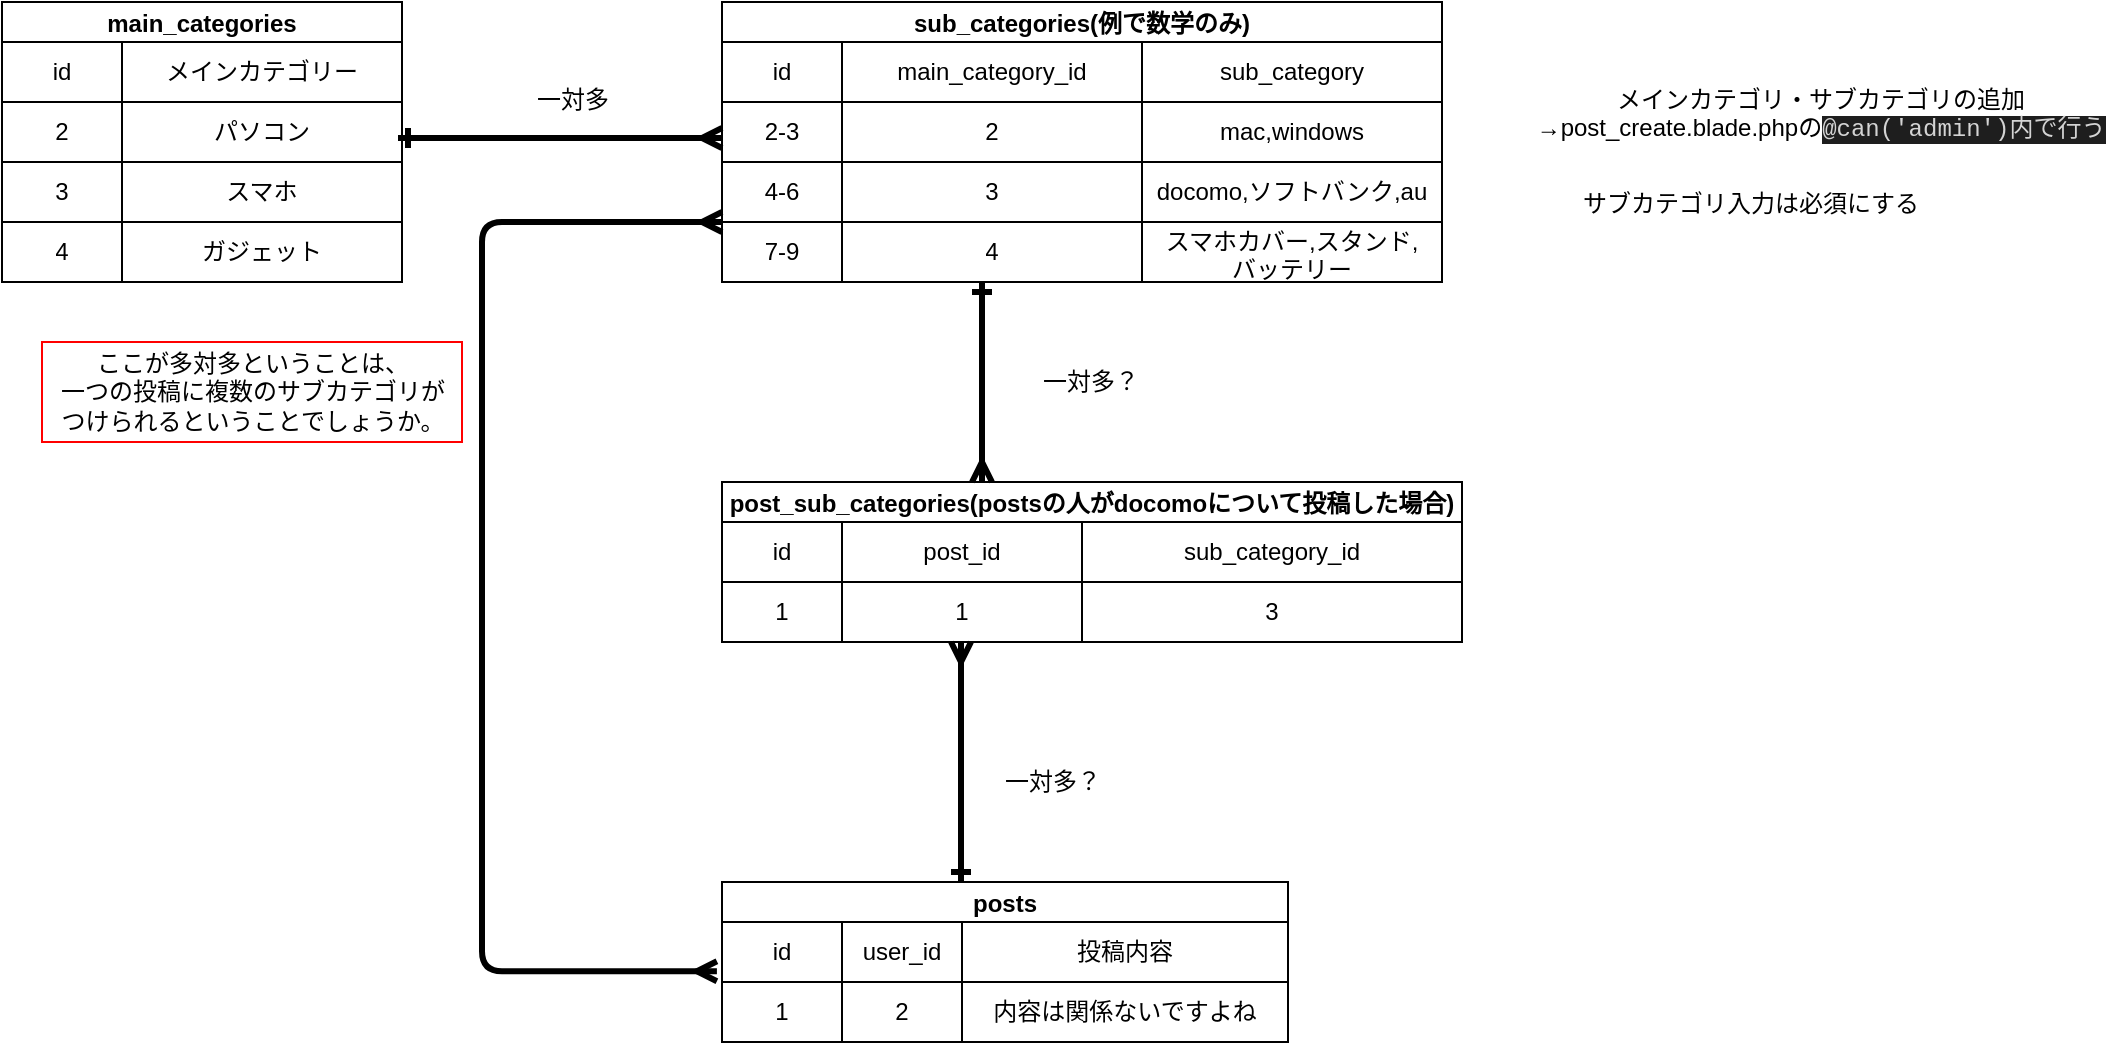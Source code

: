 <mxfile>
    <diagram id="ddiCpbNTNKEhoWsPGulQ" name="サブカテゴリに関しての中間テーブル">
        <mxGraphModel dx="7473" dy="2964" grid="1" gridSize="10" guides="1" tooltips="1" connect="1" arrows="1" fold="1" page="1" pageScale="1" pageWidth="827" pageHeight="1169" math="0" shadow="0">
            <root>
                <mxCell id="0"/>
                <mxCell id="1" parent="0"/>
                <mxCell id="194" value="サブカテゴリ入力は必須にする" style="text;html=1;align=center;verticalAlign=middle;resizable=0;points=[];autosize=1;strokeColor=#FFFFFF;fillColor=none;shadow=0;" parent="1" vertex="1">
                    <mxGeometry x="-5816" y="-2229" width="180" height="20" as="geometry"/>
                </mxCell>
                <mxCell id="28" value="posts" style="shape=table;startSize=20;container=1;collapsible=0;childLayout=tableLayout;fontStyle=1;align=center;pointerEvents=1;" parent="1" vertex="1">
                    <mxGeometry x="-6240" y="-1880" width="283" height="80" as="geometry"/>
                </mxCell>
                <mxCell id="29" value="" style="shape=partialRectangle;html=1;whiteSpace=wrap;collapsible=0;dropTarget=0;pointerEvents=0;fillColor=none;top=0;left=0;bottom=0;right=0;points=[[0,0.5],[1,0.5]];portConstraint=eastwest;" parent="28" vertex="1">
                    <mxGeometry y="20" width="283" height="30" as="geometry"/>
                </mxCell>
                <mxCell id="30" value="id" style="shape=partialRectangle;html=1;whiteSpace=wrap;connectable=0;fillColor=none;top=0;left=0;bottom=0;right=0;overflow=hidden;pointerEvents=1;" parent="29" vertex="1">
                    <mxGeometry width="60" height="30" as="geometry">
                        <mxRectangle width="60" height="30" as="alternateBounds"/>
                    </mxGeometry>
                </mxCell>
                <mxCell id="31" value="user_id" style="shape=partialRectangle;html=1;whiteSpace=wrap;connectable=0;fillColor=none;top=0;left=0;bottom=0;right=0;overflow=hidden;pointerEvents=1;" parent="29" vertex="1">
                    <mxGeometry x="60" width="60" height="30" as="geometry">
                        <mxRectangle width="60" height="30" as="alternateBounds"/>
                    </mxGeometry>
                </mxCell>
                <mxCell id="32" value="投稿内容" style="shape=partialRectangle;html=1;whiteSpace=wrap;connectable=0;fillColor=none;top=0;left=0;bottom=0;right=0;overflow=hidden;pointerEvents=1;" parent="29" vertex="1">
                    <mxGeometry x="120" width="163" height="30" as="geometry">
                        <mxRectangle width="163" height="30" as="alternateBounds"/>
                    </mxGeometry>
                </mxCell>
                <mxCell id="33" value="" style="shape=partialRectangle;html=1;whiteSpace=wrap;collapsible=0;dropTarget=0;pointerEvents=0;fillColor=none;top=0;left=0;bottom=0;right=0;points=[[0,0.5],[1,0.5]];portConstraint=eastwest;" parent="28" vertex="1">
                    <mxGeometry y="50" width="283" height="30" as="geometry"/>
                </mxCell>
                <mxCell id="34" value="1" style="shape=partialRectangle;html=1;whiteSpace=wrap;connectable=0;fillColor=none;top=0;left=0;bottom=0;right=0;overflow=hidden;pointerEvents=1;" parent="33" vertex="1">
                    <mxGeometry width="60" height="30" as="geometry">
                        <mxRectangle width="60" height="30" as="alternateBounds"/>
                    </mxGeometry>
                </mxCell>
                <mxCell id="35" value="2" style="shape=partialRectangle;html=1;whiteSpace=wrap;connectable=0;fillColor=none;top=0;left=0;bottom=0;right=0;overflow=hidden;pointerEvents=1;" parent="33" vertex="1">
                    <mxGeometry x="60" width="60" height="30" as="geometry">
                        <mxRectangle width="60" height="30" as="alternateBounds"/>
                    </mxGeometry>
                </mxCell>
                <mxCell id="36" value="内容は関係ないですよね" style="shape=partialRectangle;html=1;whiteSpace=wrap;connectable=0;fillColor=none;top=0;left=0;bottom=0;right=0;overflow=hidden;pointerEvents=1;" parent="33" vertex="1">
                    <mxGeometry x="120" width="163" height="30" as="geometry">
                        <mxRectangle width="163" height="30" as="alternateBounds"/>
                    </mxGeometry>
                </mxCell>
                <mxCell id="79" value="main_categories" style="shape=table;startSize=20;container=1;collapsible=0;childLayout=tableLayout;fontStyle=1;align=center;pointerEvents=1;" parent="1" vertex="1">
                    <mxGeometry x="-6600" y="-2320" width="200" height="140" as="geometry"/>
                </mxCell>
                <mxCell id="93" value="" style="shape=partialRectangle;html=1;whiteSpace=wrap;collapsible=0;dropTarget=0;pointerEvents=0;fillColor=none;top=0;left=0;bottom=0;right=0;points=[[0,0.5],[1,0.5]];portConstraint=eastwest;" parent="79" vertex="1">
                    <mxGeometry y="20" width="200" height="30" as="geometry"/>
                </mxCell>
                <mxCell id="94" value="id" style="shape=partialRectangle;html=1;whiteSpace=wrap;connectable=0;fillColor=none;top=0;left=0;bottom=0;right=0;overflow=hidden;pointerEvents=1;" parent="93" vertex="1">
                    <mxGeometry width="60" height="30" as="geometry">
                        <mxRectangle width="60" height="30" as="alternateBounds"/>
                    </mxGeometry>
                </mxCell>
                <mxCell id="95" value="メインカテゴリー" style="shape=partialRectangle;html=1;whiteSpace=wrap;connectable=0;fillColor=none;top=0;left=0;bottom=0;right=0;overflow=hidden;pointerEvents=1;" parent="93" vertex="1">
                    <mxGeometry x="60" width="140" height="30" as="geometry">
                        <mxRectangle width="140" height="30" as="alternateBounds"/>
                    </mxGeometry>
                </mxCell>
                <mxCell id="84" value="" style="shape=partialRectangle;html=1;whiteSpace=wrap;collapsible=0;dropTarget=0;pointerEvents=0;fillColor=none;top=0;left=0;bottom=0;right=0;points=[[0,0.5],[1,0.5]];portConstraint=eastwest;" parent="79" vertex="1">
                    <mxGeometry y="50" width="200" height="30" as="geometry"/>
                </mxCell>
                <mxCell id="85" value="2" style="shape=partialRectangle;html=1;whiteSpace=wrap;connectable=0;fillColor=none;top=0;left=0;bottom=0;right=0;overflow=hidden;pointerEvents=1;" parent="84" vertex="1">
                    <mxGeometry width="60" height="30" as="geometry">
                        <mxRectangle width="60" height="30" as="alternateBounds"/>
                    </mxGeometry>
                </mxCell>
                <mxCell id="86" value="パソコン" style="shape=partialRectangle;html=1;whiteSpace=wrap;connectable=0;fillColor=none;top=0;left=0;bottom=0;right=0;overflow=hidden;pointerEvents=1;" parent="84" vertex="1">
                    <mxGeometry x="60" width="140" height="30" as="geometry">
                        <mxRectangle width="140" height="30" as="alternateBounds"/>
                    </mxGeometry>
                </mxCell>
                <mxCell id="131" value="" style="shape=partialRectangle;html=1;whiteSpace=wrap;collapsible=0;dropTarget=0;pointerEvents=0;fillColor=none;top=0;left=0;bottom=0;right=0;points=[[0,0.5],[1,0.5]];portConstraint=eastwest;" parent="79" vertex="1">
                    <mxGeometry y="80" width="200" height="30" as="geometry"/>
                </mxCell>
                <mxCell id="132" value="3" style="shape=partialRectangle;html=1;whiteSpace=wrap;connectable=0;fillColor=none;top=0;left=0;bottom=0;right=0;overflow=hidden;pointerEvents=1;" parent="131" vertex="1">
                    <mxGeometry width="60" height="30" as="geometry">
                        <mxRectangle width="60" height="30" as="alternateBounds"/>
                    </mxGeometry>
                </mxCell>
                <mxCell id="133" value="スマホ" style="shape=partialRectangle;html=1;whiteSpace=wrap;connectable=0;fillColor=none;top=0;left=0;bottom=0;right=0;overflow=hidden;pointerEvents=1;" parent="131" vertex="1">
                    <mxGeometry x="60" width="140" height="30" as="geometry">
                        <mxRectangle width="140" height="30" as="alternateBounds"/>
                    </mxGeometry>
                </mxCell>
                <mxCell id="134" value="" style="shape=partialRectangle;html=1;whiteSpace=wrap;collapsible=0;dropTarget=0;pointerEvents=0;fillColor=none;top=0;left=0;bottom=0;right=0;points=[[0,0.5],[1,0.5]];portConstraint=eastwest;" parent="79" vertex="1">
                    <mxGeometry y="110" width="200" height="30" as="geometry"/>
                </mxCell>
                <mxCell id="135" value="4" style="shape=partialRectangle;html=1;whiteSpace=wrap;connectable=0;fillColor=none;top=0;left=0;bottom=0;right=0;overflow=hidden;pointerEvents=1;" parent="134" vertex="1">
                    <mxGeometry width="60" height="30" as="geometry">
                        <mxRectangle width="60" height="30" as="alternateBounds"/>
                    </mxGeometry>
                </mxCell>
                <mxCell id="136" value="ガジェット" style="shape=partialRectangle;html=1;whiteSpace=wrap;connectable=0;fillColor=none;top=0;left=0;bottom=0;right=0;overflow=hidden;pointerEvents=1;" parent="134" vertex="1">
                    <mxGeometry x="60" width="140" height="30" as="geometry">
                        <mxRectangle width="140" height="30" as="alternateBounds"/>
                    </mxGeometry>
                </mxCell>
                <mxCell id="139" value="sub_categories(例で数学のみ)" style="shape=table;startSize=20;container=1;collapsible=0;childLayout=tableLayout;fontStyle=1;align=center;pointerEvents=1;" parent="1" vertex="1">
                    <mxGeometry x="-6240" y="-2320" width="360" height="140" as="geometry"/>
                </mxCell>
                <mxCell id="140" value="" style="shape=partialRectangle;html=1;whiteSpace=wrap;collapsible=0;dropTarget=0;pointerEvents=0;fillColor=none;top=0;left=0;bottom=0;right=0;points=[[0,0.5],[1,0.5]];portConstraint=eastwest;" parent="139" vertex="1">
                    <mxGeometry y="20" width="360" height="30" as="geometry"/>
                </mxCell>
                <mxCell id="152" value="id" style="shape=partialRectangle;html=1;whiteSpace=wrap;connectable=0;fillColor=none;top=0;left=0;bottom=0;right=0;overflow=hidden;pointerEvents=1;" parent="140" vertex="1">
                    <mxGeometry width="60" height="30" as="geometry">
                        <mxRectangle width="60" height="30" as="alternateBounds"/>
                    </mxGeometry>
                </mxCell>
                <mxCell id="141" value="main_category_id" style="shape=partialRectangle;html=1;whiteSpace=wrap;connectable=0;fillColor=none;top=0;left=0;bottom=0;right=0;overflow=hidden;pointerEvents=1;" parent="140" vertex="1">
                    <mxGeometry x="60" width="150" height="30" as="geometry">
                        <mxRectangle width="150" height="30" as="alternateBounds"/>
                    </mxGeometry>
                </mxCell>
                <mxCell id="142" value="sub_category" style="shape=partialRectangle;html=1;whiteSpace=wrap;connectable=0;fillColor=none;top=0;left=0;bottom=0;right=0;overflow=hidden;pointerEvents=1;" parent="140" vertex="1">
                    <mxGeometry x="210" width="150" height="30" as="geometry">
                        <mxRectangle width="150" height="30" as="alternateBounds"/>
                    </mxGeometry>
                </mxCell>
                <mxCell id="143" value="" style="shape=partialRectangle;html=1;whiteSpace=wrap;collapsible=0;dropTarget=0;pointerEvents=0;fillColor=none;top=0;left=0;bottom=0;right=0;points=[[0,0.5],[1,0.5]];portConstraint=eastwest;" parent="139" vertex="1">
                    <mxGeometry y="50" width="360" height="30" as="geometry"/>
                </mxCell>
                <mxCell id="153" value="2-3" style="shape=partialRectangle;html=1;whiteSpace=wrap;connectable=0;fillColor=none;top=0;left=0;bottom=0;right=0;overflow=hidden;pointerEvents=1;" parent="143" vertex="1">
                    <mxGeometry width="60" height="30" as="geometry">
                        <mxRectangle width="60" height="30" as="alternateBounds"/>
                    </mxGeometry>
                </mxCell>
                <mxCell id="144" value="2" style="shape=partialRectangle;html=1;whiteSpace=wrap;connectable=0;fillColor=none;top=0;left=0;bottom=0;right=0;overflow=hidden;pointerEvents=1;" parent="143" vertex="1">
                    <mxGeometry x="60" width="150" height="30" as="geometry">
                        <mxRectangle width="150" height="30" as="alternateBounds"/>
                    </mxGeometry>
                </mxCell>
                <mxCell id="145" value="mac,windows" style="shape=partialRectangle;html=1;whiteSpace=wrap;connectable=0;fillColor=none;top=0;left=0;bottom=0;right=0;overflow=hidden;pointerEvents=1;" parent="143" vertex="1">
                    <mxGeometry x="210" width="150" height="30" as="geometry">
                        <mxRectangle width="150" height="30" as="alternateBounds"/>
                    </mxGeometry>
                </mxCell>
                <mxCell id="146" value="" style="shape=partialRectangle;html=1;whiteSpace=wrap;collapsible=0;dropTarget=0;pointerEvents=0;fillColor=none;top=0;left=0;bottom=0;right=0;points=[[0,0.5],[1,0.5]];portConstraint=eastwest;" parent="139" vertex="1">
                    <mxGeometry y="80" width="360" height="30" as="geometry"/>
                </mxCell>
                <mxCell id="154" value="4-6" style="shape=partialRectangle;html=1;whiteSpace=wrap;connectable=0;fillColor=none;top=0;left=0;bottom=0;right=0;overflow=hidden;pointerEvents=1;" parent="146" vertex="1">
                    <mxGeometry width="60" height="30" as="geometry">
                        <mxRectangle width="60" height="30" as="alternateBounds"/>
                    </mxGeometry>
                </mxCell>
                <mxCell id="147" value="3" style="shape=partialRectangle;html=1;whiteSpace=wrap;connectable=0;fillColor=none;top=0;left=0;bottom=0;right=0;overflow=hidden;pointerEvents=1;" parent="146" vertex="1">
                    <mxGeometry x="60" width="150" height="30" as="geometry">
                        <mxRectangle width="150" height="30" as="alternateBounds"/>
                    </mxGeometry>
                </mxCell>
                <mxCell id="148" value="docomo,ソフトバンク,au" style="shape=partialRectangle;html=1;whiteSpace=wrap;connectable=0;fillColor=none;top=0;left=0;bottom=0;right=0;overflow=hidden;pointerEvents=1;" parent="146" vertex="1">
                    <mxGeometry x="210" width="150" height="30" as="geometry">
                        <mxRectangle width="150" height="30" as="alternateBounds"/>
                    </mxGeometry>
                </mxCell>
                <mxCell id="149" value="" style="shape=partialRectangle;html=1;whiteSpace=wrap;collapsible=0;dropTarget=0;pointerEvents=0;fillColor=none;top=0;left=0;bottom=0;right=0;points=[[0,0.5],[1,0.5]];portConstraint=eastwest;" parent="139" vertex="1">
                    <mxGeometry y="110" width="360" height="30" as="geometry"/>
                </mxCell>
                <mxCell id="155" value="7-9" style="shape=partialRectangle;html=1;whiteSpace=wrap;connectable=0;fillColor=none;top=0;left=0;bottom=0;right=0;overflow=hidden;pointerEvents=1;" parent="149" vertex="1">
                    <mxGeometry width="60" height="30" as="geometry">
                        <mxRectangle width="60" height="30" as="alternateBounds"/>
                    </mxGeometry>
                </mxCell>
                <mxCell id="150" value="4" style="shape=partialRectangle;html=1;whiteSpace=wrap;connectable=0;fillColor=none;top=0;left=0;bottom=0;right=0;overflow=hidden;pointerEvents=1;" parent="149" vertex="1">
                    <mxGeometry x="60" width="150" height="30" as="geometry">
                        <mxRectangle width="150" height="30" as="alternateBounds"/>
                    </mxGeometry>
                </mxCell>
                <mxCell id="151" value="スマホカバー,スタンド,&lt;br&gt;バッテリー" style="shape=partialRectangle;html=1;whiteSpace=wrap;connectable=0;fillColor=none;top=0;left=0;bottom=0;right=0;overflow=hidden;pointerEvents=1;" parent="149" vertex="1">
                    <mxGeometry x="210" width="150" height="30" as="geometry">
                        <mxRectangle width="150" height="30" as="alternateBounds"/>
                    </mxGeometry>
                </mxCell>
                <mxCell id="156" value="post_sub_categories(postsの人がdocomoについて投稿した場合)" style="shape=table;startSize=20;container=1;collapsible=0;childLayout=tableLayout;fontStyle=1;align=center;pointerEvents=1;" parent="1" vertex="1">
                    <mxGeometry x="-6240" y="-2080" width="370" height="80" as="geometry"/>
                </mxCell>
                <mxCell id="157" value="" style="shape=partialRectangle;html=1;whiteSpace=wrap;collapsible=0;dropTarget=0;pointerEvents=0;fillColor=none;top=0;left=0;bottom=0;right=0;points=[[0,0.5],[1,0.5]];portConstraint=eastwest;" parent="156" vertex="1">
                    <mxGeometry y="20" width="370" height="30" as="geometry"/>
                </mxCell>
                <mxCell id="158" value="id" style="shape=partialRectangle;html=1;whiteSpace=wrap;connectable=0;fillColor=none;top=0;left=0;bottom=0;right=0;overflow=hidden;pointerEvents=1;" parent="157" vertex="1">
                    <mxGeometry width="60" height="30" as="geometry">
                        <mxRectangle width="60" height="30" as="alternateBounds"/>
                    </mxGeometry>
                </mxCell>
                <mxCell id="159" value="post_id" style="shape=partialRectangle;html=1;whiteSpace=wrap;connectable=0;fillColor=none;top=0;left=0;bottom=0;right=0;overflow=hidden;pointerEvents=1;" parent="157" vertex="1">
                    <mxGeometry x="60" width="120" height="30" as="geometry">
                        <mxRectangle width="120" height="30" as="alternateBounds"/>
                    </mxGeometry>
                </mxCell>
                <mxCell id="160" value="sub_category_id" style="shape=partialRectangle;html=1;whiteSpace=wrap;connectable=0;fillColor=none;top=0;left=0;bottom=0;right=0;overflow=hidden;pointerEvents=1;" parent="157" vertex="1">
                    <mxGeometry x="180" width="190" height="30" as="geometry">
                        <mxRectangle width="190" height="30" as="alternateBounds"/>
                    </mxGeometry>
                </mxCell>
                <mxCell id="161" value="" style="shape=partialRectangle;html=1;whiteSpace=wrap;collapsible=0;dropTarget=0;pointerEvents=0;fillColor=none;top=0;left=0;bottom=0;right=0;points=[[0,0.5],[1,0.5]];portConstraint=eastwest;" parent="156" vertex="1">
                    <mxGeometry y="50" width="370" height="30" as="geometry"/>
                </mxCell>
                <mxCell id="162" value="1" style="shape=partialRectangle;html=1;whiteSpace=wrap;connectable=0;fillColor=none;top=0;left=0;bottom=0;right=0;overflow=hidden;pointerEvents=1;" parent="161" vertex="1">
                    <mxGeometry width="60" height="30" as="geometry">
                        <mxRectangle width="60" height="30" as="alternateBounds"/>
                    </mxGeometry>
                </mxCell>
                <mxCell id="163" value="1" style="shape=partialRectangle;html=1;whiteSpace=wrap;connectable=0;fillColor=none;top=0;left=0;bottom=0;right=0;overflow=hidden;pointerEvents=1;" parent="161" vertex="1">
                    <mxGeometry x="60" width="120" height="30" as="geometry">
                        <mxRectangle width="120" height="30" as="alternateBounds"/>
                    </mxGeometry>
                </mxCell>
                <mxCell id="164" value="3" style="shape=partialRectangle;html=1;whiteSpace=wrap;connectable=0;fillColor=none;top=0;left=0;bottom=0;right=0;overflow=hidden;pointerEvents=1;" parent="161" vertex="1">
                    <mxGeometry x="180" width="190" height="30" as="geometry">
                        <mxRectangle width="190" height="30" as="alternateBounds"/>
                    </mxGeometry>
                </mxCell>
                <mxCell id="181" value="" style="endArrow=ERmany;html=1;strokeWidth=3;startArrow=ERone;startFill=0;endFill=0;" parent="1" edge="1">
                    <mxGeometry width="50" height="50" relative="1" as="geometry">
                        <mxPoint x="-6402" y="-2252" as="sourcePoint"/>
                        <mxPoint x="-6240" y="-2252" as="targetPoint"/>
                    </mxGeometry>
                </mxCell>
                <mxCell id="182" value="一対多" style="text;html=1;align=center;verticalAlign=middle;resizable=0;points=[];autosize=1;strokeColor=none;fillColor=none;" parent="1" vertex="1">
                    <mxGeometry x="-6340" y="-2281" width="50" height="20" as="geometry"/>
                </mxCell>
                <mxCell id="188" value="" style="endArrow=ERmany;html=1;strokeWidth=3;startArrow=ERone;startFill=0;endFill=0;" parent="1" edge="1">
                    <mxGeometry width="50" height="50" relative="1" as="geometry">
                        <mxPoint x="-6110" y="-2180" as="sourcePoint"/>
                        <mxPoint x="-6110" y="-2080" as="targetPoint"/>
                    </mxGeometry>
                </mxCell>
                <mxCell id="189" value="一対多？" style="text;html=1;align=center;verticalAlign=middle;resizable=0;points=[];autosize=1;strokeColor=none;fillColor=none;" parent="1" vertex="1">
                    <mxGeometry x="-6086" y="-2140" width="60" height="20" as="geometry"/>
                </mxCell>
                <mxCell id="190" value="" style="endArrow=ERmany;html=1;strokeWidth=3;startArrow=ERone;startFill=0;endFill=0;" parent="1" edge="1">
                    <mxGeometry width="50" height="50" relative="1" as="geometry">
                        <mxPoint x="-6120.5" y="-1880" as="sourcePoint"/>
                        <mxPoint x="-6120.5" y="-2000" as="targetPoint"/>
                    </mxGeometry>
                </mxCell>
                <mxCell id="191" value="一対多？" style="text;html=1;align=center;verticalAlign=middle;resizable=0;points=[];autosize=1;strokeColor=none;fillColor=none;" parent="1" vertex="1">
                    <mxGeometry x="-6105" y="-1940" width="60" height="20" as="geometry"/>
                </mxCell>
                <mxCell id="192" value="" style="edgeStyle=segmentEdgeStyle;endArrow=ERmany;html=1;strokeWidth=3;endFill=0;startArrow=ERmany;startFill=0;exitX=-0.009;exitY=0.821;exitDx=0;exitDy=0;exitPerimeter=0;" parent="1" source="29" edge="1">
                    <mxGeometry width="50" height="50" relative="1" as="geometry">
                        <mxPoint x="-6210" y="-2020" as="sourcePoint"/>
                        <mxPoint x="-6240" y="-2210" as="targetPoint"/>
                        <Array as="points">
                            <mxPoint x="-6360" y="-1835"/>
                            <mxPoint x="-6360" y="-2210"/>
                        </Array>
                    </mxGeometry>
                </mxCell>
                <mxCell id="193" value="ここが多対多ということは、&lt;br&gt;一つの投稿に複数のサブカテゴリが&lt;br&gt;つけられるということでしょうか。" style="text;html=1;align=center;verticalAlign=middle;resizable=0;points=[];autosize=1;strokeColor=#FF0000;fillColor=none;shadow=0;" parent="1" vertex="1">
                    <mxGeometry x="-6580" y="-2150" width="210" height="50" as="geometry"/>
                </mxCell>
                <mxCell id="195" value="&lt;font style=&quot;font-size: 12px&quot;&gt;メインカテゴリ・サブカテゴリの追加&lt;br&gt;→post_create.blade.phpの&lt;/font&gt;&lt;span style=&quot;background-color: rgb(30 , 30 , 30) ; color: rgb(212 , 212 , 212) ; font-family: &amp;#34;menlo&amp;#34; , &amp;#34;monaco&amp;#34; , &amp;#34;courier new&amp;#34; , monospace&quot;&gt;&lt;font style=&quot;font-size: 12px&quot;&gt;@can('admin')内で行う&lt;/font&gt;&lt;br&gt;&lt;/span&gt;" style="text;html=1;align=center;verticalAlign=middle;resizable=0;points=[];autosize=1;strokeColor=#FFFFFF;fillColor=none;shadow=0;" parent="1" vertex="1">
                    <mxGeometry x="-5841" y="-2279" width="300" height="30" as="geometry"/>
                </mxCell>
            </root>
        </mxGraphModel>
    </diagram>
    <diagram id="7FI2NXhycJlXSbOIgBg1" name="投稿一覧にサブカテゴリを表示したい">
        <mxGraphModel dx="7473" dy="2964" grid="1" gridSize="10" guides="1" tooltips="1" connect="1" arrows="1" fold="1" page="1" pageScale="1" pageWidth="827" pageHeight="1169" math="0" shadow="0">
            <root>
                <mxCell id="woMJvOcfqn7mu_oLf46X-0"/>
                <mxCell id="woMJvOcfqn7mu_oLf46X-1" parent="woMJvOcfqn7mu_oLf46X-0"/>
                <mxCell id="aU9Us7qe-CM6lHR8pQRI-9" value="posts" style="shape=table;startSize=20;container=1;collapsible=0;childLayout=tableLayout;fontStyle=1;align=center;pointerEvents=1;" parent="woMJvOcfqn7mu_oLf46X-1" vertex="1">
                    <mxGeometry x="-6560" y="-2280" width="280" height="80" as="geometry"/>
                </mxCell>
                <mxCell id="aU9Us7qe-CM6lHR8pQRI-10" value="" style="shape=partialRectangle;html=1;whiteSpace=wrap;collapsible=0;dropTarget=0;pointerEvents=0;fillColor=none;top=0;left=0;bottom=0;right=0;points=[[0,0.5],[1,0.5]];portConstraint=eastwest;" parent="aU9Us7qe-CM6lHR8pQRI-9" vertex="1">
                    <mxGeometry y="20" width="280" height="30" as="geometry"/>
                </mxCell>
                <mxCell id="aU9Us7qe-CM6lHR8pQRI-11" value="id" style="shape=partialRectangle;html=1;whiteSpace=wrap;connectable=0;fillColor=none;top=0;left=0;bottom=0;right=0;overflow=hidden;pointerEvents=1;" parent="aU9Us7qe-CM6lHR8pQRI-10" vertex="1">
                    <mxGeometry width="60" height="30" as="geometry">
                        <mxRectangle width="60" height="30" as="alternateBounds"/>
                    </mxGeometry>
                </mxCell>
                <mxCell id="aU9Us7qe-CM6lHR8pQRI-12" value="user_id" style="shape=partialRectangle;html=1;whiteSpace=wrap;connectable=0;fillColor=none;top=0;left=0;bottom=0;right=0;overflow=hidden;pointerEvents=1;" parent="aU9Us7qe-CM6lHR8pQRI-10" vertex="1">
                    <mxGeometry x="60" width="60" height="30" as="geometry">
                        <mxRectangle width="60" height="30" as="alternateBounds"/>
                    </mxGeometry>
                </mxCell>
                <mxCell id="aU9Us7qe-CM6lHR8pQRI-13" value="投稿内容" style="shape=partialRectangle;html=1;whiteSpace=wrap;connectable=0;fillColor=none;top=0;left=0;bottom=0;right=0;overflow=hidden;pointerEvents=1;" parent="aU9Us7qe-CM6lHR8pQRI-10" vertex="1">
                    <mxGeometry x="120" width="160" height="30" as="geometry">
                        <mxRectangle width="160" height="30" as="alternateBounds"/>
                    </mxGeometry>
                </mxCell>
                <mxCell id="aU9Us7qe-CM6lHR8pQRI-14" value="" style="shape=partialRectangle;html=1;whiteSpace=wrap;collapsible=0;dropTarget=0;pointerEvents=0;fillColor=none;top=0;left=0;bottom=0;right=0;points=[[0,0.5],[1,0.5]];portConstraint=eastwest;" parent="aU9Us7qe-CM6lHR8pQRI-9" vertex="1">
                    <mxGeometry y="50" width="280" height="30" as="geometry"/>
                </mxCell>
                <mxCell id="aU9Us7qe-CM6lHR8pQRI-15" value="11" style="shape=partialRectangle;html=1;whiteSpace=wrap;connectable=0;fillColor=none;top=0;left=0;bottom=0;right=0;overflow=hidden;pointerEvents=1;" parent="aU9Us7qe-CM6lHR8pQRI-14" vertex="1">
                    <mxGeometry width="60" height="30" as="geometry">
                        <mxRectangle width="60" height="30" as="alternateBounds"/>
                    </mxGeometry>
                </mxCell>
                <mxCell id="aU9Us7qe-CM6lHR8pQRI-16" value="2" style="shape=partialRectangle;html=1;whiteSpace=wrap;connectable=0;fillColor=none;top=0;left=0;bottom=0;right=0;overflow=hidden;pointerEvents=1;" parent="aU9Us7qe-CM6lHR8pQRI-14" vertex="1">
                    <mxGeometry x="60" width="60" height="30" as="geometry">
                        <mxRectangle width="60" height="30" as="alternateBounds"/>
                    </mxGeometry>
                </mxCell>
                <mxCell id="aU9Us7qe-CM6lHR8pQRI-17" value="サブカテゴリを表示したい" style="shape=partialRectangle;html=1;whiteSpace=wrap;connectable=0;fillColor=none;top=0;left=0;bottom=0;right=0;overflow=hidden;pointerEvents=1;" parent="aU9Us7qe-CM6lHR8pQRI-14" vertex="1">
                    <mxGeometry x="120" width="160" height="30" as="geometry">
                        <mxRectangle width="160" height="30" as="alternateBounds"/>
                    </mxGeometry>
                </mxCell>
                <mxCell id="1U3c_wzk-2g3YoV2LlYc-0" value="post_sub_categories(postsの人がmacについて投稿した場合)" style="shape=table;startSize=20;container=1;collapsible=0;childLayout=tableLayout;fontStyle=1;align=center;pointerEvents=1;" parent="woMJvOcfqn7mu_oLf46X-1" vertex="1">
                    <mxGeometry x="-6120" y="-2280" width="370" height="80" as="geometry"/>
                </mxCell>
                <mxCell id="1U3c_wzk-2g3YoV2LlYc-1" value="" style="shape=partialRectangle;html=1;whiteSpace=wrap;collapsible=0;dropTarget=0;pointerEvents=0;fillColor=none;top=0;left=0;bottom=0;right=0;points=[[0,0.5],[1,0.5]];portConstraint=eastwest;" parent="1U3c_wzk-2g3YoV2LlYc-0" vertex="1">
                    <mxGeometry y="20" width="370" height="30" as="geometry"/>
                </mxCell>
                <mxCell id="1U3c_wzk-2g3YoV2LlYc-2" value="id" style="shape=partialRectangle;html=1;whiteSpace=wrap;connectable=0;fillColor=none;top=0;left=0;bottom=0;right=0;overflow=hidden;pointerEvents=1;" parent="1U3c_wzk-2g3YoV2LlYc-1" vertex="1">
                    <mxGeometry width="60" height="30" as="geometry">
                        <mxRectangle width="60" height="30" as="alternateBounds"/>
                    </mxGeometry>
                </mxCell>
                <mxCell id="1U3c_wzk-2g3YoV2LlYc-3" value="post_id" style="shape=partialRectangle;html=1;whiteSpace=wrap;connectable=0;fillColor=none;top=0;left=0;bottom=0;right=0;overflow=hidden;pointerEvents=1;" parent="1U3c_wzk-2g3YoV2LlYc-1" vertex="1">
                    <mxGeometry x="60" width="120" height="30" as="geometry">
                        <mxRectangle width="120" height="30" as="alternateBounds"/>
                    </mxGeometry>
                </mxCell>
                <mxCell id="1U3c_wzk-2g3YoV2LlYc-4" value="sub_category_id" style="shape=partialRectangle;html=1;whiteSpace=wrap;connectable=0;fillColor=none;top=0;left=0;bottom=0;right=0;overflow=hidden;pointerEvents=1;" parent="1U3c_wzk-2g3YoV2LlYc-1" vertex="1">
                    <mxGeometry x="180" width="190" height="30" as="geometry">
                        <mxRectangle width="190" height="30" as="alternateBounds"/>
                    </mxGeometry>
                </mxCell>
                <mxCell id="1U3c_wzk-2g3YoV2LlYc-5" value="" style="shape=partialRectangle;html=1;whiteSpace=wrap;collapsible=0;dropTarget=0;pointerEvents=0;fillColor=none;top=0;left=0;bottom=0;right=0;points=[[0,0.5],[1,0.5]];portConstraint=eastwest;" parent="1U3c_wzk-2g3YoV2LlYc-0" vertex="1">
                    <mxGeometry y="50" width="370" height="30" as="geometry"/>
                </mxCell>
                <mxCell id="1U3c_wzk-2g3YoV2LlYc-6" value="1" style="shape=partialRectangle;html=1;whiteSpace=wrap;connectable=0;fillColor=none;top=0;left=0;bottom=0;right=0;overflow=hidden;pointerEvents=1;" parent="1U3c_wzk-2g3YoV2LlYc-5" vertex="1">
                    <mxGeometry width="60" height="30" as="geometry">
                        <mxRectangle width="60" height="30" as="alternateBounds"/>
                    </mxGeometry>
                </mxCell>
                <mxCell id="1U3c_wzk-2g3YoV2LlYc-7" value="11" style="shape=partialRectangle;html=1;whiteSpace=wrap;connectable=0;fillColor=none;top=0;left=0;bottom=0;right=0;overflow=hidden;pointerEvents=1;" parent="1U3c_wzk-2g3YoV2LlYc-5" vertex="1">
                    <mxGeometry x="60" width="120" height="30" as="geometry">
                        <mxRectangle width="120" height="30" as="alternateBounds"/>
                    </mxGeometry>
                </mxCell>
                <mxCell id="1U3c_wzk-2g3YoV2LlYc-8" value="101" style="shape=partialRectangle;html=1;whiteSpace=wrap;connectable=0;fillColor=none;top=0;left=0;bottom=0;right=0;overflow=hidden;pointerEvents=1;" parent="1U3c_wzk-2g3YoV2LlYc-5" vertex="1">
                    <mxGeometry x="180" width="190" height="30" as="geometry">
                        <mxRectangle width="190" height="30" as="alternateBounds"/>
                    </mxGeometry>
                </mxCell>
                <mxCell id="GpJF7ZJEBCHBrmeL2_My-0" value="sub_categories(例でパソコンのみ)" style="shape=table;startSize=20;container=1;collapsible=0;childLayout=tableLayout;fontStyle=1;align=center;pointerEvents=1;" parent="woMJvOcfqn7mu_oLf46X-1" vertex="1">
                    <mxGeometry x="-6120" y="-2040" width="360" height="110" as="geometry"/>
                </mxCell>
                <mxCell id="GpJF7ZJEBCHBrmeL2_My-1" value="" style="shape=partialRectangle;html=1;whiteSpace=wrap;collapsible=0;dropTarget=0;pointerEvents=0;fillColor=none;top=0;left=0;bottom=0;right=0;points=[[0,0.5],[1,0.5]];portConstraint=eastwest;" parent="GpJF7ZJEBCHBrmeL2_My-0" vertex="1">
                    <mxGeometry y="20" width="360" height="30" as="geometry"/>
                </mxCell>
                <mxCell id="GpJF7ZJEBCHBrmeL2_My-2" value="id" style="shape=partialRectangle;html=1;whiteSpace=wrap;connectable=0;fillColor=none;top=0;left=0;bottom=0;right=0;overflow=hidden;pointerEvents=1;" parent="GpJF7ZJEBCHBrmeL2_My-1" vertex="1">
                    <mxGeometry width="60" height="30" as="geometry">
                        <mxRectangle width="60" height="30" as="alternateBounds"/>
                    </mxGeometry>
                </mxCell>
                <mxCell id="GpJF7ZJEBCHBrmeL2_My-3" value="main_category_id" style="shape=partialRectangle;html=1;whiteSpace=wrap;connectable=0;fillColor=none;top=0;left=0;bottom=0;right=0;overflow=hidden;pointerEvents=1;" parent="GpJF7ZJEBCHBrmeL2_My-1" vertex="1">
                    <mxGeometry x="60" width="150" height="30" as="geometry">
                        <mxRectangle width="150" height="30" as="alternateBounds"/>
                    </mxGeometry>
                </mxCell>
                <mxCell id="GpJF7ZJEBCHBrmeL2_My-4" value="sub_category" style="shape=partialRectangle;html=1;whiteSpace=wrap;connectable=0;fillColor=none;top=0;left=0;bottom=0;right=0;overflow=hidden;pointerEvents=1;" parent="GpJF7ZJEBCHBrmeL2_My-1" vertex="1">
                    <mxGeometry x="210" width="150" height="30" as="geometry">
                        <mxRectangle width="150" height="30" as="alternateBounds"/>
                    </mxGeometry>
                </mxCell>
                <mxCell id="GpJF7ZJEBCHBrmeL2_My-5" value="" style="shape=partialRectangle;html=1;whiteSpace=wrap;collapsible=0;dropTarget=0;pointerEvents=0;fillColor=none;top=0;left=0;bottom=0;right=0;points=[[0,0.5],[1,0.5]];portConstraint=eastwest;" parent="GpJF7ZJEBCHBrmeL2_My-0" vertex="1">
                    <mxGeometry y="50" width="360" height="30" as="geometry"/>
                </mxCell>
                <mxCell id="GpJF7ZJEBCHBrmeL2_My-6" value="101" style="shape=partialRectangle;html=1;whiteSpace=wrap;connectable=0;fillColor=none;top=0;left=0;bottom=0;right=0;overflow=hidden;pointerEvents=1;" parent="GpJF7ZJEBCHBrmeL2_My-5" vertex="1">
                    <mxGeometry width="60" height="30" as="geometry">
                        <mxRectangle width="60" height="30" as="alternateBounds"/>
                    </mxGeometry>
                </mxCell>
                <mxCell id="GpJF7ZJEBCHBrmeL2_My-7" value="2" style="shape=partialRectangle;html=1;whiteSpace=wrap;connectable=0;fillColor=none;top=0;left=0;bottom=0;right=0;overflow=hidden;pointerEvents=1;" parent="GpJF7ZJEBCHBrmeL2_My-5" vertex="1">
                    <mxGeometry x="60" width="150" height="30" as="geometry">
                        <mxRectangle width="150" height="30" as="alternateBounds"/>
                    </mxGeometry>
                </mxCell>
                <mxCell id="GpJF7ZJEBCHBrmeL2_My-8" value="mac" style="shape=partialRectangle;html=1;whiteSpace=wrap;connectable=0;fillColor=none;top=0;left=0;bottom=0;right=0;overflow=hidden;pointerEvents=1;" parent="GpJF7ZJEBCHBrmeL2_My-5" vertex="1">
                    <mxGeometry x="210" width="150" height="30" as="geometry">
                        <mxRectangle width="150" height="30" as="alternateBounds"/>
                    </mxGeometry>
                </mxCell>
                <mxCell id="e1VzOcPObd0JI9Vdj456-5" value="" style="shape=partialRectangle;html=1;whiteSpace=wrap;collapsible=0;dropTarget=0;pointerEvents=0;fillColor=none;top=0;left=0;bottom=0;right=0;points=[[0,0.5],[1,0.5]];portConstraint=eastwest;" parent="GpJF7ZJEBCHBrmeL2_My-0" vertex="1">
                    <mxGeometry y="80" width="360" height="30" as="geometry"/>
                </mxCell>
                <mxCell id="e1VzOcPObd0JI9Vdj456-6" value="102" style="shape=partialRectangle;html=1;whiteSpace=wrap;connectable=0;fillColor=none;top=0;left=0;bottom=0;right=0;overflow=hidden;pointerEvents=1;" parent="e1VzOcPObd0JI9Vdj456-5" vertex="1">
                    <mxGeometry width="60" height="30" as="geometry">
                        <mxRectangle width="60" height="30" as="alternateBounds"/>
                    </mxGeometry>
                </mxCell>
                <mxCell id="e1VzOcPObd0JI9Vdj456-7" value="2" style="shape=partialRectangle;html=1;whiteSpace=wrap;connectable=0;fillColor=none;top=0;left=0;bottom=0;right=0;overflow=hidden;pointerEvents=1;" parent="e1VzOcPObd0JI9Vdj456-5" vertex="1">
                    <mxGeometry x="60" width="150" height="30" as="geometry">
                        <mxRectangle width="150" height="30" as="alternateBounds"/>
                    </mxGeometry>
                </mxCell>
                <mxCell id="e1VzOcPObd0JI9Vdj456-8" value="windows" style="shape=partialRectangle;html=1;whiteSpace=wrap;connectable=0;fillColor=none;top=0;left=0;bottom=0;right=0;overflow=hidden;pointerEvents=1;" parent="e1VzOcPObd0JI9Vdj456-5" vertex="1">
                    <mxGeometry x="210" width="150" height="30" as="geometry">
                        <mxRectangle width="150" height="30" as="alternateBounds"/>
                    </mxGeometry>
                </mxCell>
                <mxCell id="5JITmFt1KuO8zgpALVYm-0" value="" style="endArrow=ERmany;html=1;strokeWidth=3;startArrow=ERone;startFill=0;endFill=0;" parent="woMJvOcfqn7mu_oLf46X-1" edge="1">
                    <mxGeometry width="50" height="50" relative="1" as="geometry">
                        <mxPoint x="-6280" y="-2230" as="sourcePoint"/>
                        <mxPoint x="-6118" y="-2230" as="targetPoint"/>
                    </mxGeometry>
                </mxCell>
                <mxCell id="5JITmFt1KuO8zgpALVYm-1" value="" style="endArrow=ERmany;html=1;strokeWidth=3;startArrow=ERone;startFill=0;endFill=0;" parent="woMJvOcfqn7mu_oLf46X-1" edge="1">
                    <mxGeometry width="50" height="50" relative="1" as="geometry">
                        <mxPoint x="-6000" y="-2040" as="sourcePoint"/>
                        <mxPoint x="-6000" y="-2200" as="targetPoint"/>
                    </mxGeometry>
                </mxCell>
                <mxCell id="hGyEqZ62SnDyGKR0I59R-0" value="main_categories" style="shape=table;startSize=20;container=1;collapsible=0;childLayout=tableLayout;fontStyle=1;align=center;pointerEvents=1;" parent="woMJvOcfqn7mu_oLf46X-1" vertex="1">
                    <mxGeometry x="-6480" y="-2040" width="200" height="80" as="geometry"/>
                </mxCell>
                <mxCell id="hGyEqZ62SnDyGKR0I59R-1" value="" style="shape=partialRectangle;html=1;whiteSpace=wrap;collapsible=0;dropTarget=0;pointerEvents=0;fillColor=none;top=0;left=0;bottom=0;right=0;points=[[0,0.5],[1,0.5]];portConstraint=eastwest;" parent="hGyEqZ62SnDyGKR0I59R-0" vertex="1">
                    <mxGeometry y="20" width="200" height="30" as="geometry"/>
                </mxCell>
                <mxCell id="hGyEqZ62SnDyGKR0I59R-2" value="id" style="shape=partialRectangle;html=1;whiteSpace=wrap;connectable=0;fillColor=none;top=0;left=0;bottom=0;right=0;overflow=hidden;pointerEvents=1;" parent="hGyEqZ62SnDyGKR0I59R-1" vertex="1">
                    <mxGeometry width="60" height="30" as="geometry">
                        <mxRectangle width="60" height="30" as="alternateBounds"/>
                    </mxGeometry>
                </mxCell>
                <mxCell id="hGyEqZ62SnDyGKR0I59R-3" value="main_category" style="shape=partialRectangle;html=1;whiteSpace=wrap;connectable=0;fillColor=none;top=0;left=0;bottom=0;right=0;overflow=hidden;pointerEvents=1;" parent="hGyEqZ62SnDyGKR0I59R-1" vertex="1">
                    <mxGeometry x="60" width="140" height="30" as="geometry">
                        <mxRectangle width="140" height="30" as="alternateBounds"/>
                    </mxGeometry>
                </mxCell>
                <mxCell id="hGyEqZ62SnDyGKR0I59R-4" value="" style="shape=partialRectangle;html=1;whiteSpace=wrap;collapsible=0;dropTarget=0;pointerEvents=0;fillColor=none;top=0;left=0;bottom=0;right=0;points=[[0,0.5],[1,0.5]];portConstraint=eastwest;" parent="hGyEqZ62SnDyGKR0I59R-0" vertex="1">
                    <mxGeometry y="50" width="200" height="30" as="geometry"/>
                </mxCell>
                <mxCell id="hGyEqZ62SnDyGKR0I59R-5" value="2" style="shape=partialRectangle;html=1;whiteSpace=wrap;connectable=0;fillColor=none;top=0;left=0;bottom=0;right=0;overflow=hidden;pointerEvents=1;" parent="hGyEqZ62SnDyGKR0I59R-4" vertex="1">
                    <mxGeometry width="60" height="30" as="geometry">
                        <mxRectangle width="60" height="30" as="alternateBounds"/>
                    </mxGeometry>
                </mxCell>
                <mxCell id="hGyEqZ62SnDyGKR0I59R-6" value="パソコン" style="shape=partialRectangle;html=1;whiteSpace=wrap;connectable=0;fillColor=none;top=0;left=0;bottom=0;right=0;overflow=hidden;pointerEvents=1;" parent="hGyEqZ62SnDyGKR0I59R-4" vertex="1">
                    <mxGeometry x="60" width="140" height="30" as="geometry">
                        <mxRectangle width="140" height="30" as="alternateBounds"/>
                    </mxGeometry>
                </mxCell>
                <mxCell id="hGyEqZ62SnDyGKR0I59R-14" value="" style="endArrow=ERmany;html=1;strokeWidth=3;startArrow=ERone;startFill=0;endFill=0;" parent="woMJvOcfqn7mu_oLf46X-1" edge="1">
                    <mxGeometry width="50" height="50" relative="1" as="geometry">
                        <mxPoint x="-6281" y="-2005" as="sourcePoint"/>
                        <mxPoint x="-6119" y="-2005" as="targetPoint"/>
                    </mxGeometry>
                </mxCell>
                <mxCell id="e1VzOcPObd0JI9Vdj456-2" value="" style="edgeStyle=segmentEdgeStyle;endArrow=classic;html=1;startArrow=classic;startFill=1;exitX=0.334;exitY=1.045;exitDx=0;exitDy=0;exitPerimeter=0;fillColor=#ffcd28;strokeColor=#d79b00;gradientColor=#ffa500;entryX=0.148;entryY=1.067;entryDx=0;entryDy=0;entryPerimeter=0;" parent="woMJvOcfqn7mu_oLf46X-1" target="hGyEqZ62SnDyGKR0I59R-4" edge="1">
                    <mxGeometry width="50" height="50" relative="1" as="geometry">
                        <mxPoint x="-5999.76" y="-1930.65" as="sourcePoint"/>
                        <mxPoint x="-6450" y="-1932" as="targetPoint"/>
                        <Array as="points">
                            <mxPoint x="-6000" y="-1892"/>
                            <mxPoint x="-6450" y="-1892"/>
                        </Array>
                    </mxGeometry>
                </mxCell>
                <mxCell id="e1VzOcPObd0JI9Vdj456-3" value="" style="edgeStyle=segmentEdgeStyle;endArrow=classic;html=1;startArrow=classic;startFill=1;fillColor=#ffcd28;strokeColor=#d79b00;gradientColor=#ffa500;" parent="woMJvOcfqn7mu_oLf46X-1" edge="1">
                    <mxGeometry width="50" height="50" relative="1" as="geometry">
                        <mxPoint x="-6030" y="-2199" as="sourcePoint"/>
                        <mxPoint x="-6530" y="-2199" as="targetPoint"/>
                        <Array as="points">
                            <mxPoint x="-6030" y="-2159"/>
                            <mxPoint x="-6530" y="-2159"/>
                        </Array>
                    </mxGeometry>
                </mxCell>
                <mxCell id="e1VzOcPObd0JI9Vdj456-4" value="" style="edgeStyle=segmentEdgeStyle;endArrow=classic;html=1;startArrow=classic;startFill=1;fillColor=#ffcd28;strokeColor=#d79b00;gradientColor=#ffa500;exitX=0.757;exitY=0.978;exitDx=0;exitDy=0;exitPerimeter=0;entryX=0.081;entryY=-0.041;entryDx=0;entryDy=0;entryPerimeter=0;" parent="woMJvOcfqn7mu_oLf46X-1" source="1U3c_wzk-2g3YoV2LlYc-5" target="GpJF7ZJEBCHBrmeL2_My-0" edge="1">
                    <mxGeometry width="50" height="50" relative="1" as="geometry">
                        <mxPoint x="-5840" y="-2190" as="sourcePoint"/>
                        <mxPoint x="-6090" y="-2051" as="targetPoint"/>
                        <Array as="points">
                            <mxPoint x="-5840" y="-2101"/>
                            <mxPoint x="-6091" y="-2101"/>
                        </Array>
                    </mxGeometry>
                </mxCell>
            </root>
        </mxGraphModel>
    </diagram>
    <diagram id="fqk5o51BBMbNK6xuODAt" name="投稿、ユーザー、コメント、いいねのリレーション">
        <mxGraphModel dx="7473" dy="2964" grid="1" gridSize="10" guides="1" tooltips="1" connect="1" arrows="1" fold="1" page="1" pageScale="1" pageWidth="827" pageHeight="1169" math="0" shadow="0">
            <root>
                <mxCell id="8avcgODRBElG_lcUUyik-0"/>
                <mxCell id="8avcgODRBElG_lcUUyik-1" parent="8avcgODRBElG_lcUUyik-0"/>
                <mxCell id="SNQqrx0JFoDc-3yNJZTS-0" value="posts" style="shape=table;startSize=20;container=1;collapsible=0;childLayout=tableLayout;fontStyle=1;align=center;pointerEvents=1;" parent="8avcgODRBElG_lcUUyik-1" vertex="1">
                    <mxGeometry x="-6562" y="-2040" width="280" height="80" as="geometry"/>
                </mxCell>
                <mxCell id="SNQqrx0JFoDc-3yNJZTS-1" value="" style="shape=partialRectangle;html=1;whiteSpace=wrap;collapsible=0;dropTarget=0;pointerEvents=0;fillColor=none;top=0;left=0;bottom=0;right=0;points=[[0,0.5],[1,0.5]];portConstraint=eastwest;" parent="SNQqrx0JFoDc-3yNJZTS-0" vertex="1">
                    <mxGeometry y="20" width="280" height="30" as="geometry"/>
                </mxCell>
                <mxCell id="SNQqrx0JFoDc-3yNJZTS-2" value="id" style="shape=partialRectangle;html=1;whiteSpace=wrap;connectable=0;fillColor=none;top=0;left=0;bottom=0;right=0;overflow=hidden;pointerEvents=1;" parent="SNQqrx0JFoDc-3yNJZTS-1" vertex="1">
                    <mxGeometry width="60" height="30" as="geometry">
                        <mxRectangle width="60" height="30" as="alternateBounds"/>
                    </mxGeometry>
                </mxCell>
                <mxCell id="SNQqrx0JFoDc-3yNJZTS-3" value="user_id" style="shape=partialRectangle;html=1;whiteSpace=wrap;connectable=0;fillColor=none;top=0;left=0;bottom=0;right=0;overflow=hidden;pointerEvents=1;" parent="SNQqrx0JFoDc-3yNJZTS-1" vertex="1">
                    <mxGeometry x="60" width="60" height="30" as="geometry">
                        <mxRectangle width="60" height="30" as="alternateBounds"/>
                    </mxGeometry>
                </mxCell>
                <mxCell id="SNQqrx0JFoDc-3yNJZTS-4" value="投稿内容" style="shape=partialRectangle;html=1;whiteSpace=wrap;connectable=0;fillColor=none;top=0;left=0;bottom=0;right=0;overflow=hidden;pointerEvents=1;" parent="SNQqrx0JFoDc-3yNJZTS-1" vertex="1">
                    <mxGeometry x="120" width="160" height="30" as="geometry">
                        <mxRectangle width="160" height="30" as="alternateBounds"/>
                    </mxGeometry>
                </mxCell>
                <mxCell id="SNQqrx0JFoDc-3yNJZTS-5" value="" style="shape=partialRectangle;html=1;whiteSpace=wrap;collapsible=0;dropTarget=0;pointerEvents=0;fillColor=none;top=0;left=0;bottom=0;right=0;points=[[0,0.5],[1,0.5]];portConstraint=eastwest;" parent="SNQqrx0JFoDc-3yNJZTS-0" vertex="1">
                    <mxGeometry y="50" width="280" height="30" as="geometry"/>
                </mxCell>
                <mxCell id="SNQqrx0JFoDc-3yNJZTS-6" value="101" style="shape=partialRectangle;html=1;whiteSpace=wrap;connectable=0;fillColor=none;top=0;left=0;bottom=0;right=0;overflow=hidden;pointerEvents=1;" parent="SNQqrx0JFoDc-3yNJZTS-5" vertex="1">
                    <mxGeometry width="60" height="30" as="geometry">
                        <mxRectangle width="60" height="30" as="alternateBounds"/>
                    </mxGeometry>
                </mxCell>
                <mxCell id="SNQqrx0JFoDc-3yNJZTS-7" value="215" style="shape=partialRectangle;html=1;whiteSpace=wrap;connectable=0;fillColor=none;top=0;left=0;bottom=0;right=0;overflow=hidden;pointerEvents=1;" parent="SNQqrx0JFoDc-3yNJZTS-5" vertex="1">
                    <mxGeometry x="60" width="60" height="30" as="geometry">
                        <mxRectangle width="60" height="30" as="alternateBounds"/>
                    </mxGeometry>
                </mxCell>
                <mxCell id="SNQqrx0JFoDc-3yNJZTS-8" value="サブカテゴリを表示したい" style="shape=partialRectangle;html=1;whiteSpace=wrap;connectable=0;fillColor=none;top=0;left=0;bottom=0;right=0;overflow=hidden;pointerEvents=1;" parent="SNQqrx0JFoDc-3yNJZTS-5" vertex="1">
                    <mxGeometry x="120" width="160" height="30" as="geometry">
                        <mxRectangle width="160" height="30" as="alternateBounds"/>
                    </mxGeometry>
                </mxCell>
                <mxCell id="PahlyFNIW1a8uAC9z-A--0" value="post_comments" style="shape=table;startSize=20;container=1;collapsible=0;childLayout=tableLayout;fontStyle=1;align=center;pointerEvents=1;" parent="8avcgODRBElG_lcUUyik-1" vertex="1">
                    <mxGeometry x="-6160" y="-2040" width="340" height="80" as="geometry"/>
                </mxCell>
                <mxCell id="PahlyFNIW1a8uAC9z-A--1" value="" style="shape=partialRectangle;html=1;whiteSpace=wrap;collapsible=0;dropTarget=0;pointerEvents=0;fillColor=none;top=0;left=0;bottom=0;right=0;points=[[0,0.5],[1,0.5]];portConstraint=eastwest;" parent="PahlyFNIW1a8uAC9z-A--0" vertex="1">
                    <mxGeometry y="20" width="340" height="30" as="geometry"/>
                </mxCell>
                <mxCell id="bvBDhvSqvJqz_Jz9GDQm-0" value="id" style="shape=partialRectangle;html=1;whiteSpace=wrap;connectable=0;fillColor=none;top=0;left=0;bottom=0;right=0;overflow=hidden;pointerEvents=1;" parent="PahlyFNIW1a8uAC9z-A--1" vertex="1">
                    <mxGeometry width="60" height="30" as="geometry">
                        <mxRectangle width="60" height="30" as="alternateBounds"/>
                    </mxGeometry>
                </mxCell>
                <mxCell id="PahlyFNIW1a8uAC9z-A--2" value="post_id" style="shape=partialRectangle;html=1;whiteSpace=wrap;connectable=0;fillColor=none;top=0;left=0;bottom=0;right=0;overflow=hidden;pointerEvents=1;" parent="PahlyFNIW1a8uAC9z-A--1" vertex="1">
                    <mxGeometry x="60" width="60" height="30" as="geometry">
                        <mxRectangle width="60" height="30" as="alternateBounds"/>
                    </mxGeometry>
                </mxCell>
                <mxCell id="PahlyFNIW1a8uAC9z-A--3" value="user_id" style="shape=partialRectangle;html=1;whiteSpace=wrap;connectable=0;fillColor=none;top=0;left=0;bottom=0;right=0;overflow=hidden;pointerEvents=1;" parent="PahlyFNIW1a8uAC9z-A--1" vertex="1">
                    <mxGeometry x="120" width="60" height="30" as="geometry">
                        <mxRectangle width="60" height="30" as="alternateBounds"/>
                    </mxGeometry>
                </mxCell>
                <mxCell id="PahlyFNIW1a8uAC9z-A--4" value="コメント内容" style="shape=partialRectangle;html=1;whiteSpace=wrap;connectable=0;fillColor=none;top=0;left=0;bottom=0;right=0;overflow=hidden;pointerEvents=1;" parent="PahlyFNIW1a8uAC9z-A--1" vertex="1">
                    <mxGeometry x="180" width="160" height="30" as="geometry">
                        <mxRectangle width="160" height="30" as="alternateBounds"/>
                    </mxGeometry>
                </mxCell>
                <mxCell id="PahlyFNIW1a8uAC9z-A--5" value="" style="shape=partialRectangle;html=1;whiteSpace=wrap;collapsible=0;dropTarget=0;pointerEvents=0;fillColor=none;top=0;left=0;bottom=0;right=0;points=[[0,0.5],[1,0.5]];portConstraint=eastwest;" parent="PahlyFNIW1a8uAC9z-A--0" vertex="1">
                    <mxGeometry y="50" width="340" height="30" as="geometry"/>
                </mxCell>
                <mxCell id="bvBDhvSqvJqz_Jz9GDQm-1" value="1" style="shape=partialRectangle;html=1;whiteSpace=wrap;connectable=0;fillColor=none;top=0;left=0;bottom=0;right=0;overflow=hidden;pointerEvents=1;" parent="PahlyFNIW1a8uAC9z-A--5" vertex="1">
                    <mxGeometry width="60" height="30" as="geometry">
                        <mxRectangle width="60" height="30" as="alternateBounds"/>
                    </mxGeometry>
                </mxCell>
                <mxCell id="PahlyFNIW1a8uAC9z-A--6" value="101" style="shape=partialRectangle;html=1;whiteSpace=wrap;connectable=0;fillColor=none;top=0;left=0;bottom=0;right=0;overflow=hidden;pointerEvents=1;" parent="PahlyFNIW1a8uAC9z-A--5" vertex="1">
                    <mxGeometry x="60" width="60" height="30" as="geometry">
                        <mxRectangle width="60" height="30" as="alternateBounds"/>
                    </mxGeometry>
                </mxCell>
                <mxCell id="PahlyFNIW1a8uAC9z-A--7" value="920" style="shape=partialRectangle;html=1;whiteSpace=wrap;connectable=0;fillColor=none;top=0;left=0;bottom=0;right=0;overflow=hidden;pointerEvents=1;" parent="PahlyFNIW1a8uAC9z-A--5" vertex="1">
                    <mxGeometry x="120" width="60" height="30" as="geometry">
                        <mxRectangle width="60" height="30" as="alternateBounds"/>
                    </mxGeometry>
                </mxCell>
                <mxCell id="PahlyFNIW1a8uAC9z-A--8" value="かしゆかがいない" style="shape=partialRectangle;html=1;whiteSpace=wrap;connectable=0;fillColor=none;top=0;left=0;bottom=0;right=0;overflow=hidden;pointerEvents=1;" parent="PahlyFNIW1a8uAC9z-A--5" vertex="1">
                    <mxGeometry x="180" width="160" height="30" as="geometry">
                        <mxRectangle width="160" height="30" as="alternateBounds"/>
                    </mxGeometry>
                </mxCell>
                <mxCell id="PahlyFNIW1a8uAC9z-A--9" value="users" style="shape=table;startSize=20;container=1;collapsible=0;childLayout=tableLayout;fontStyle=1;align=center;pointerEvents=1;" parent="8avcgODRBElG_lcUUyik-1" vertex="1">
                    <mxGeometry x="-6562" y="-2274" width="220" height="110" as="geometry"/>
                </mxCell>
                <mxCell id="PahlyFNIW1a8uAC9z-A--10" value="" style="shape=partialRectangle;html=1;whiteSpace=wrap;collapsible=0;dropTarget=0;pointerEvents=0;fillColor=none;top=0;left=0;bottom=0;right=0;points=[[0,0.5],[1,0.5]];portConstraint=eastwest;" parent="PahlyFNIW1a8uAC9z-A--9" vertex="1">
                    <mxGeometry y="20" width="220" height="30" as="geometry"/>
                </mxCell>
                <mxCell id="PahlyFNIW1a8uAC9z-A--11" value="id" style="shape=partialRectangle;html=1;whiteSpace=wrap;connectable=0;fillColor=none;top=0;left=0;bottom=0;right=0;overflow=hidden;pointerEvents=1;" parent="PahlyFNIW1a8uAC9z-A--10" vertex="1">
                    <mxGeometry width="50" height="30" as="geometry">
                        <mxRectangle width="50" height="30" as="alternateBounds"/>
                    </mxGeometry>
                </mxCell>
                <mxCell id="PahlyFNIW1a8uAC9z-A--12" value="名前" style="shape=partialRectangle;html=1;whiteSpace=wrap;connectable=0;fillColor=none;top=0;left=0;bottom=0;right=0;overflow=hidden;pointerEvents=1;" parent="PahlyFNIW1a8uAC9z-A--10" vertex="1">
                    <mxGeometry x="50" width="170" height="30" as="geometry">
                        <mxRectangle width="170" height="30" as="alternateBounds"/>
                    </mxGeometry>
                </mxCell>
                <mxCell id="PahlyFNIW1a8uAC9z-A--14" value="" style="shape=partialRectangle;html=1;whiteSpace=wrap;collapsible=0;dropTarget=0;pointerEvents=0;fillColor=none;top=0;left=0;bottom=0;right=0;points=[[0,0.5],[1,0.5]];portConstraint=eastwest;" parent="PahlyFNIW1a8uAC9z-A--9" vertex="1">
                    <mxGeometry y="50" width="220" height="30" as="geometry"/>
                </mxCell>
                <mxCell id="PahlyFNIW1a8uAC9z-A--15" value="215" style="shape=partialRectangle;html=1;whiteSpace=wrap;connectable=0;fillColor=none;top=0;left=0;bottom=0;right=0;overflow=hidden;pointerEvents=1;" parent="PahlyFNIW1a8uAC9z-A--14" vertex="1">
                    <mxGeometry width="50" height="30" as="geometry">
                        <mxRectangle width="50" height="30" as="alternateBounds"/>
                    </mxGeometry>
                </mxCell>
                <mxCell id="PahlyFNIW1a8uAC9z-A--16" value="あ〜ちゃん" style="shape=partialRectangle;html=1;whiteSpace=wrap;connectable=0;fillColor=none;top=0;left=0;bottom=0;right=0;overflow=hidden;pointerEvents=1;" parent="PahlyFNIW1a8uAC9z-A--14" vertex="1">
                    <mxGeometry x="50" width="170" height="30" as="geometry">
                        <mxRectangle width="170" height="30" as="alternateBounds"/>
                    </mxGeometry>
                </mxCell>
                <mxCell id="htkCBCkfW9q8hCVz1QJT-1" value="" style="shape=partialRectangle;html=1;whiteSpace=wrap;collapsible=0;dropTarget=0;pointerEvents=0;fillColor=none;top=0;left=0;bottom=0;right=0;points=[[0,0.5],[1,0.5]];portConstraint=eastwest;" parent="PahlyFNIW1a8uAC9z-A--9" vertex="1">
                    <mxGeometry y="80" width="220" height="30" as="geometry"/>
                </mxCell>
                <mxCell id="htkCBCkfW9q8hCVz1QJT-2" value="920" style="shape=partialRectangle;html=1;whiteSpace=wrap;connectable=0;fillColor=none;top=0;left=0;bottom=0;right=0;overflow=hidden;pointerEvents=1;" parent="htkCBCkfW9q8hCVz1QJT-1" vertex="1">
                    <mxGeometry width="50" height="30" as="geometry">
                        <mxRectangle width="50" height="30" as="alternateBounds"/>
                    </mxGeometry>
                </mxCell>
                <mxCell id="htkCBCkfW9q8hCVz1QJT-3" value="のっち" style="shape=partialRectangle;html=1;whiteSpace=wrap;connectable=0;fillColor=none;top=0;left=0;bottom=0;right=0;overflow=hidden;pointerEvents=1;" parent="htkCBCkfW9q8hCVz1QJT-1" vertex="1">
                    <mxGeometry x="50" width="170" height="30" as="geometry">
                        <mxRectangle width="170" height="30" as="alternateBounds"/>
                    </mxGeometry>
                </mxCell>
                <mxCell id="PahlyFNIW1a8uAC9z-A--18" value="likes" style="shape=table;startSize=20;container=1;collapsible=0;childLayout=tableLayout;fontStyle=1;align=center;pointerEvents=1;" parent="8avcgODRBElG_lcUUyik-1" vertex="1">
                    <mxGeometry x="-6159" y="-2254" width="280" height="80" as="geometry"/>
                </mxCell>
                <mxCell id="PahlyFNIW1a8uAC9z-A--19" value="" style="shape=partialRectangle;html=1;whiteSpace=wrap;collapsible=0;dropTarget=0;pointerEvents=0;fillColor=none;top=0;left=0;bottom=0;right=0;points=[[0,0.5],[1,0.5]];portConstraint=eastwest;" parent="PahlyFNIW1a8uAC9z-A--18" vertex="1">
                    <mxGeometry y="20" width="280" height="30" as="geometry"/>
                </mxCell>
                <mxCell id="PahlyFNIW1a8uAC9z-A--20" value="id" style="shape=partialRectangle;html=1;whiteSpace=wrap;connectable=0;fillColor=none;top=0;left=0;bottom=0;right=0;overflow=hidden;pointerEvents=1;" parent="PahlyFNIW1a8uAC9z-A--19" vertex="1">
                    <mxGeometry width="39" height="30" as="geometry">
                        <mxRectangle width="39" height="30" as="alternateBounds"/>
                    </mxGeometry>
                </mxCell>
                <mxCell id="PahlyFNIW1a8uAC9z-A--21" value="like_user_id" style="shape=partialRectangle;html=1;whiteSpace=wrap;connectable=0;fillColor=none;top=0;left=0;bottom=0;right=0;overflow=hidden;pointerEvents=1;" parent="PahlyFNIW1a8uAC9z-A--19" vertex="1">
                    <mxGeometry x="39" width="110" height="30" as="geometry">
                        <mxRectangle width="110" height="30" as="alternateBounds"/>
                    </mxGeometry>
                </mxCell>
                <mxCell id="PahlyFNIW1a8uAC9z-A--22" value="like_post_id" style="shape=partialRectangle;html=1;whiteSpace=wrap;connectable=0;fillColor=none;top=0;left=0;bottom=0;right=0;overflow=hidden;pointerEvents=1;" parent="PahlyFNIW1a8uAC9z-A--19" vertex="1">
                    <mxGeometry x="149" width="131" height="30" as="geometry">
                        <mxRectangle width="131" height="30" as="alternateBounds"/>
                    </mxGeometry>
                </mxCell>
                <mxCell id="PahlyFNIW1a8uAC9z-A--23" value="" style="shape=partialRectangle;html=1;whiteSpace=wrap;collapsible=0;dropTarget=0;pointerEvents=0;fillColor=none;top=0;left=0;bottom=0;right=0;points=[[0,0.5],[1,0.5]];portConstraint=eastwest;" parent="PahlyFNIW1a8uAC9z-A--18" vertex="1">
                    <mxGeometry y="50" width="280" height="30" as="geometry"/>
                </mxCell>
                <mxCell id="PahlyFNIW1a8uAC9z-A--24" value="1" style="shape=partialRectangle;html=1;whiteSpace=wrap;connectable=0;fillColor=none;top=0;left=0;bottom=0;right=0;overflow=hidden;pointerEvents=1;" parent="PahlyFNIW1a8uAC9z-A--23" vertex="1">
                    <mxGeometry width="39" height="30" as="geometry">
                        <mxRectangle width="39" height="30" as="alternateBounds"/>
                    </mxGeometry>
                </mxCell>
                <mxCell id="PahlyFNIW1a8uAC9z-A--25" value="920" style="shape=partialRectangle;html=1;whiteSpace=wrap;connectable=0;fillColor=none;top=0;left=0;bottom=0;right=0;overflow=hidden;pointerEvents=1;" parent="PahlyFNIW1a8uAC9z-A--23" vertex="1">
                    <mxGeometry x="39" width="110" height="30" as="geometry">
                        <mxRectangle width="110" height="30" as="alternateBounds"/>
                    </mxGeometry>
                </mxCell>
                <mxCell id="PahlyFNIW1a8uAC9z-A--26" value="101" style="shape=partialRectangle;html=1;whiteSpace=wrap;connectable=0;fillColor=none;top=0;left=0;bottom=0;right=0;overflow=hidden;pointerEvents=1;" parent="PahlyFNIW1a8uAC9z-A--23" vertex="1">
                    <mxGeometry x="149" width="131" height="30" as="geometry">
                        <mxRectangle width="131" height="30" as="alternateBounds"/>
                    </mxGeometry>
                </mxCell>
                <mxCell id="htkCBCkfW9q8hCVz1QJT-0" value="" style="endArrow=ERmany;html=1;strokeWidth=3;startArrow=ERone;startFill=0;endFill=0;entryX=0.867;entryY=-0.042;entryDx=0;entryDy=0;entryPerimeter=0;" parent="8avcgODRBElG_lcUUyik-1" edge="1">
                    <mxGeometry width="50" height="50" relative="1" as="geometry">
                        <mxPoint x="-6440" y="-2160" as="sourcePoint"/>
                        <mxPoint x="-6439.24" y="-2042.36" as="targetPoint"/>
                    </mxGeometry>
                </mxCell>
                <mxCell id="htkCBCkfW9q8hCVz1QJT-4" value="" style="endArrow=ERmany;html=1;strokeWidth=3;startArrow=ERone;startFill=0;endFill=0;" parent="8avcgODRBElG_lcUUyik-1" edge="1">
                    <mxGeometry width="50" height="50" relative="1" as="geometry">
                        <mxPoint x="-6282" y="-2006" as="sourcePoint"/>
                        <mxPoint x="-6160" y="-2002" as="targetPoint"/>
                    </mxGeometry>
                </mxCell>
                <mxCell id="htkCBCkfW9q8hCVz1QJT-5" value="" style="endArrow=ERmany;html=1;strokeWidth=3;startArrow=ERone;startFill=0;endFill=0;" parent="8avcgODRBElG_lcUUyik-1" edge="1">
                    <mxGeometry width="50" height="50" relative="1" as="geometry">
                        <mxPoint x="-6341" y="-2202" as="sourcePoint"/>
                        <mxPoint x="-6160" y="-2198" as="targetPoint"/>
                    </mxGeometry>
                </mxCell>
                <mxCell id="mcy1wvLCJ7dkDJ5j0wnx-0" value="" style="edgeStyle=segmentEdgeStyle;endArrow=classic;html=1;startArrow=classic;startFill=1;exitX=0.757;exitY=0.978;exitDx=0;exitDy=0;exitPerimeter=0;" parent="8avcgODRBElG_lcUUyik-1" edge="1">
                    <mxGeometry width="50" height="50" relative="1" as="geometry">
                        <mxPoint x="-6549" y="-2164" as="sourcePoint"/>
                        <mxPoint x="-6479" y="-2044" as="targetPoint"/>
                        <Array as="points">
                            <mxPoint x="-6549" y="-2114"/>
                            <mxPoint x="-6479" y="-2114"/>
                        </Array>
                    </mxGeometry>
                </mxCell>
                <mxCell id="6NrObU4jHyrDscf3pciB-1" value="" style="edgeStyle=segmentEdgeStyle;endArrow=classic;html=1;startArrow=classic;startFill=1;fillColor=#e3c800;strokeColor=#B09500;" parent="8avcgODRBElG_lcUUyik-1" source="PahlyFNIW1a8uAC9z-A--23" edge="1">
                    <mxGeometry width="50" height="50" relative="1" as="geometry">
                        <mxPoint x="-5920" y="-2160" as="sourcePoint"/>
                        <mxPoint x="-6526" y="-2040" as="targetPoint"/>
                        <Array as="points">
                            <mxPoint x="-5920" y="-2080"/>
                            <mxPoint x="-6526" y="-2080"/>
                        </Array>
                    </mxGeometry>
                </mxCell>
                <mxCell id="6NrObU4jHyrDscf3pciB-3" value="" style="edgeStyle=segmentEdgeStyle;endArrow=classic;html=1;startArrow=classic;startFill=1;exitX=0.145;exitY=1.141;exitDx=0;exitDy=0;exitPerimeter=0;entryX=0.144;entryY=1.008;entryDx=0;entryDy=0;entryPerimeter=0;" parent="8avcgODRBElG_lcUUyik-1" target="htkCBCkfW9q8hCVz1QJT-1" edge="1">
                    <mxGeometry width="50" height="50" relative="1" as="geometry">
                        <mxPoint x="-6059.4" y="-2169.77" as="sourcePoint"/>
                        <mxPoint x="-6530" y="-2147" as="targetPoint"/>
                        <Array as="points">
                            <mxPoint x="-6059" y="-2147"/>
                            <mxPoint x="-6060" y="-2120"/>
                            <mxPoint x="-6530" y="-2120"/>
                        </Array>
                    </mxGeometry>
                </mxCell>
                <mxCell id="6NrObU4jHyrDscf3pciB-4" value="白矢印：必要？" style="text;html=1;align=center;verticalAlign=middle;resizable=0;points=[];autosize=1;strokeColor=none;fillColor=none;" parent="8avcgODRBElG_lcUUyik-1" vertex="1">
                    <mxGeometry x="-6410" y="-2140" width="100" height="20" as="geometry"/>
                </mxCell>
                <mxCell id="bvBDhvSqvJqz_Jz9GDQm-2" value="" style="edgeStyle=segmentEdgeStyle;endArrow=classic;html=1;startArrow=classic;startFill=1;exitX=0.145;exitY=1.141;exitDx=0;exitDy=0;exitPerimeter=0;entryX=0.144;entryY=1.008;entryDx=0;entryDy=0;entryPerimeter=0;fillColor=#e3c800;strokeColor=#B09500;" parent="8avcgODRBElG_lcUUyik-1" edge="1">
                    <mxGeometry width="50" height="50" relative="1" as="geometry">
                        <mxPoint x="-6063.4" y="-1959.77" as="sourcePoint"/>
                        <mxPoint x="-6534.32" y="-1953.76" as="targetPoint"/>
                        <Array as="points">
                            <mxPoint x="-6063" y="-1937"/>
                            <mxPoint x="-6064" y="-1910"/>
                            <mxPoint x="-6534" y="-1910"/>
                        </Array>
                    </mxGeometry>
                </mxCell>
            </root>
        </mxGraphModel>
    </diagram>
    <diagram id="xMJvmLeZRMJJmmhBYaEt" name="検索機能実装">
        <mxGraphModel dx="7473" dy="2964" grid="1" gridSize="10" guides="1" tooltips="1" connect="1" arrows="1" fold="1" page="1" pageScale="1" pageWidth="827" pageHeight="1169" math="0" shadow="0">
            <root>
                <mxCell id="0"/>
                <mxCell id="1" parent="0"/>
                <mxCell id="kavJzhdhjOsj7w07wuct-1" value="subjects" style="shape=table;startSize=24;container=1;collapsible=0;childLayout=tableLayout;fontStyle=1;align=center;pointerEvents=1;" vertex="1" parent="1">
                    <mxGeometry x="-6562" y="-2280" width="182" height="140" as="geometry"/>
                </mxCell>
                <mxCell id="kavJzhdhjOsj7w07wuct-2" value="" style="shape=partialRectangle;html=1;whiteSpace=wrap;collapsible=0;dropTarget=0;pointerEvents=0;fillColor=none;top=0;left=0;bottom=0;right=0;points=[[0,0.5],[1,0.5]];portConstraint=eastwest;" vertex="1" parent="kavJzhdhjOsj7w07wuct-1">
                    <mxGeometry y="24" width="182" height="29" as="geometry"/>
                </mxCell>
                <mxCell id="kavJzhdhjOsj7w07wuct-3" value="id" style="shape=partialRectangle;html=1;whiteSpace=wrap;connectable=0;fillColor=none;top=0;left=0;bottom=0;right=0;overflow=hidden;pointerEvents=1;" vertex="1" parent="kavJzhdhjOsj7w07wuct-2">
                    <mxGeometry width="50" height="29" as="geometry">
                        <mxRectangle width="50" height="29" as="alternateBounds"/>
                    </mxGeometry>
                </mxCell>
                <mxCell id="kavJzhdhjOsj7w07wuct-4" value="科目" style="shape=partialRectangle;html=1;whiteSpace=wrap;connectable=0;fillColor=none;top=0;left=0;bottom=0;right=0;overflow=hidden;pointerEvents=1;" vertex="1" parent="kavJzhdhjOsj7w07wuct-2">
                    <mxGeometry x="50" width="132" height="29" as="geometry">
                        <mxRectangle width="132" height="29" as="alternateBounds"/>
                    </mxGeometry>
                </mxCell>
                <mxCell id="kavJzhdhjOsj7w07wuct-5" value="" style="shape=partialRectangle;html=1;whiteSpace=wrap;collapsible=0;dropTarget=0;pointerEvents=0;fillColor=none;top=0;left=0;bottom=0;right=0;points=[[0,0.5],[1,0.5]];portConstraint=eastwest;" vertex="1" parent="kavJzhdhjOsj7w07wuct-1">
                    <mxGeometry y="53" width="182" height="29" as="geometry"/>
                </mxCell>
                <mxCell id="kavJzhdhjOsj7w07wuct-6" value="1" style="shape=partialRectangle;html=1;whiteSpace=wrap;connectable=0;fillColor=none;top=0;left=0;bottom=0;right=0;overflow=hidden;pointerEvents=1;" vertex="1" parent="kavJzhdhjOsj7w07wuct-5">
                    <mxGeometry width="50" height="29" as="geometry">
                        <mxRectangle width="50" height="29" as="alternateBounds"/>
                    </mxGeometry>
                </mxCell>
                <mxCell id="kavJzhdhjOsj7w07wuct-7" value="国語" style="shape=partialRectangle;html=1;whiteSpace=wrap;connectable=0;fillColor=none;top=0;left=0;bottom=0;right=0;overflow=hidden;pointerEvents=1;" vertex="1" parent="kavJzhdhjOsj7w07wuct-5">
                    <mxGeometry x="50" width="132" height="29" as="geometry">
                        <mxRectangle width="132" height="29" as="alternateBounds"/>
                    </mxGeometry>
                </mxCell>
                <mxCell id="kavJzhdhjOsj7w07wuct-8" value="" style="shape=partialRectangle;html=1;whiteSpace=wrap;collapsible=0;dropTarget=0;pointerEvents=0;fillColor=none;top=0;left=0;bottom=0;right=0;points=[[0,0.5],[1,0.5]];portConstraint=eastwest;" vertex="1" parent="kavJzhdhjOsj7w07wuct-1">
                    <mxGeometry y="82" width="182" height="29" as="geometry"/>
                </mxCell>
                <mxCell id="kavJzhdhjOsj7w07wuct-9" value="2" style="shape=partialRectangle;html=1;whiteSpace=wrap;connectable=0;fillColor=none;top=0;left=0;bottom=0;right=0;overflow=hidden;pointerEvents=1;" vertex="1" parent="kavJzhdhjOsj7w07wuct-8">
                    <mxGeometry width="50" height="29" as="geometry">
                        <mxRectangle width="50" height="29" as="alternateBounds"/>
                    </mxGeometry>
                </mxCell>
                <mxCell id="kavJzhdhjOsj7w07wuct-10" value="数学" style="shape=partialRectangle;html=1;whiteSpace=wrap;connectable=0;fillColor=none;top=0;left=0;bottom=0;right=0;overflow=hidden;pointerEvents=1;" vertex="1" parent="kavJzhdhjOsj7w07wuct-8">
                    <mxGeometry x="50" width="132" height="29" as="geometry">
                        <mxRectangle width="132" height="29" as="alternateBounds"/>
                    </mxGeometry>
                </mxCell>
                <mxCell id="kavJzhdhjOsj7w07wuct-11" value="" style="shape=partialRectangle;html=1;whiteSpace=wrap;collapsible=0;dropTarget=0;pointerEvents=0;fillColor=none;top=0;left=0;bottom=0;right=0;points=[[0,0.5],[1,0.5]];portConstraint=eastwest;" vertex="1" parent="kavJzhdhjOsj7w07wuct-1">
                    <mxGeometry y="111" width="182" height="29" as="geometry"/>
                </mxCell>
                <mxCell id="kavJzhdhjOsj7w07wuct-12" value="3" style="shape=partialRectangle;html=1;whiteSpace=wrap;connectable=0;fillColor=none;top=0;left=0;bottom=0;right=0;overflow=hidden;pointerEvents=1;" vertex="1" parent="kavJzhdhjOsj7w07wuct-11">
                    <mxGeometry width="50" height="29" as="geometry">
                        <mxRectangle width="50" height="29" as="alternateBounds"/>
                    </mxGeometry>
                </mxCell>
                <mxCell id="kavJzhdhjOsj7w07wuct-13" value="英語" style="shape=partialRectangle;html=1;whiteSpace=wrap;connectable=0;fillColor=none;top=0;left=0;bottom=0;right=0;overflow=hidden;pointerEvents=1;" vertex="1" parent="kavJzhdhjOsj7w07wuct-11">
                    <mxGeometry x="50" width="132" height="29" as="geometry">
                        <mxRectangle width="132" height="29" as="alternateBounds"/>
                    </mxGeometry>
                </mxCell>
                <mxCell id="Ty8ex8JOnOthjkqojA_P-1" value="users" style="shape=table;startSize=20;container=1;collapsible=0;childLayout=tableLayout;fontStyle=1;align=center;pointerEvents=1;" vertex="1" parent="1">
                    <mxGeometry x="-6360" y="-2280" width="190" height="260" as="geometry"/>
                </mxCell>
                <mxCell id="Ty8ex8JOnOthjkqojA_P-2" value="" style="shape=partialRectangle;html=1;whiteSpace=wrap;collapsible=0;dropTarget=0;pointerEvents=0;fillColor=none;top=0;left=0;bottom=0;right=0;points=[[0,0.5],[1,0.5]];portConstraint=eastwest;" vertex="1" parent="Ty8ex8JOnOthjkqojA_P-1">
                    <mxGeometry y="20" width="190" height="30" as="geometry"/>
                </mxCell>
                <mxCell id="Ty8ex8JOnOthjkqojA_P-3" value="ユーザー名" style="shape=partialRectangle;html=1;whiteSpace=wrap;connectable=0;fillColor=none;top=0;left=0;bottom=0;right=0;overflow=hidden;pointerEvents=1;" vertex="1" parent="Ty8ex8JOnOthjkqojA_P-2">
                    <mxGeometry width="70" height="30" as="geometry">
                        <mxRectangle width="70" height="30" as="alternateBounds"/>
                    </mxGeometry>
                </mxCell>
                <mxCell id="Ty8ex8JOnOthjkqojA_P-4" value="選択科目" style="shape=partialRectangle;html=1;whiteSpace=wrap;connectable=0;fillColor=none;top=0;left=0;bottom=0;right=0;overflow=hidden;pointerEvents=1;" vertex="1" parent="Ty8ex8JOnOthjkqojA_P-2">
                    <mxGeometry x="70" width="120" height="30" as="geometry">
                        <mxRectangle width="120" height="30" as="alternateBounds"/>
                    </mxGeometry>
                </mxCell>
                <mxCell id="Ty8ex8JOnOthjkqojA_P-5" value="" style="shape=partialRectangle;html=1;whiteSpace=wrap;collapsible=0;dropTarget=0;pointerEvents=0;fillColor=none;top=0;left=0;bottom=0;right=0;points=[[0,0.5],[1,0.5]];portConstraint=eastwest;" vertex="1" parent="Ty8ex8JOnOthjkqojA_P-1">
                    <mxGeometry y="50" width="190" height="30" as="geometry"/>
                </mxCell>
                <mxCell id="Ty8ex8JOnOthjkqojA_P-6" value="A" style="shape=partialRectangle;html=1;whiteSpace=wrap;connectable=0;fillColor=none;top=0;left=0;bottom=0;right=0;overflow=hidden;pointerEvents=1;" vertex="1" parent="Ty8ex8JOnOthjkqojA_P-5">
                    <mxGeometry width="70" height="30" as="geometry">
                        <mxRectangle width="70" height="30" as="alternateBounds"/>
                    </mxGeometry>
                </mxCell>
                <mxCell id="Ty8ex8JOnOthjkqojA_P-7" value="国語" style="shape=partialRectangle;html=1;whiteSpace=wrap;connectable=0;fillColor=none;top=0;left=0;bottom=0;right=0;overflow=hidden;pointerEvents=1;" vertex="1" parent="Ty8ex8JOnOthjkqojA_P-5">
                    <mxGeometry x="70" width="120" height="30" as="geometry">
                        <mxRectangle width="120" height="30" as="alternateBounds"/>
                    </mxGeometry>
                </mxCell>
                <mxCell id="Ty8ex8JOnOthjkqojA_P-8" value="" style="shape=partialRectangle;html=1;whiteSpace=wrap;collapsible=0;dropTarget=0;pointerEvents=0;fillColor=none;top=0;left=0;bottom=0;right=0;points=[[0,0.5],[1,0.5]];portConstraint=eastwest;" vertex="1" parent="Ty8ex8JOnOthjkqojA_P-1">
                    <mxGeometry y="80" width="190" height="30" as="geometry"/>
                </mxCell>
                <mxCell id="Ty8ex8JOnOthjkqojA_P-9" value="B" style="shape=partialRectangle;html=1;whiteSpace=wrap;connectable=0;fillColor=none;top=0;left=0;bottom=0;right=0;overflow=hidden;pointerEvents=1;" vertex="1" parent="Ty8ex8JOnOthjkqojA_P-8">
                    <mxGeometry width="70" height="30" as="geometry">
                        <mxRectangle width="70" height="30" as="alternateBounds"/>
                    </mxGeometry>
                </mxCell>
                <mxCell id="Ty8ex8JOnOthjkqojA_P-10" value="数学" style="shape=partialRectangle;html=1;whiteSpace=wrap;connectable=0;fillColor=none;top=0;left=0;bottom=0;right=0;overflow=hidden;pointerEvents=1;" vertex="1" parent="Ty8ex8JOnOthjkqojA_P-8">
                    <mxGeometry x="70" width="120" height="30" as="geometry">
                        <mxRectangle width="120" height="30" as="alternateBounds"/>
                    </mxGeometry>
                </mxCell>
                <mxCell id="Ty8ex8JOnOthjkqojA_P-11" value="" style="shape=partialRectangle;html=1;whiteSpace=wrap;collapsible=0;dropTarget=0;pointerEvents=0;fillColor=none;top=0;left=0;bottom=0;right=0;points=[[0,0.5],[1,0.5]];portConstraint=eastwest;" vertex="1" parent="Ty8ex8JOnOthjkqojA_P-1">
                    <mxGeometry y="110" width="190" height="30" as="geometry"/>
                </mxCell>
                <mxCell id="Ty8ex8JOnOthjkqojA_P-12" value="C" style="shape=partialRectangle;html=1;whiteSpace=wrap;connectable=0;fillColor=none;top=0;left=0;bottom=0;right=0;overflow=hidden;pointerEvents=1;" vertex="1" parent="Ty8ex8JOnOthjkqojA_P-11">
                    <mxGeometry width="70" height="30" as="geometry">
                        <mxRectangle width="70" height="30" as="alternateBounds"/>
                    </mxGeometry>
                </mxCell>
                <mxCell id="Ty8ex8JOnOthjkqojA_P-13" value="英語" style="shape=partialRectangle;html=1;whiteSpace=wrap;connectable=0;fillColor=none;top=0;left=0;bottom=0;right=0;overflow=hidden;pointerEvents=1;" vertex="1" parent="Ty8ex8JOnOthjkqojA_P-11">
                    <mxGeometry x="70" width="120" height="30" as="geometry">
                        <mxRectangle width="120" height="30" as="alternateBounds"/>
                    </mxGeometry>
                </mxCell>
                <mxCell id="Ty8ex8JOnOthjkqojA_P-14" value="" style="shape=partialRectangle;html=1;whiteSpace=wrap;collapsible=0;dropTarget=0;pointerEvents=0;fillColor=none;top=0;left=0;bottom=0;right=0;points=[[0,0.5],[1,0.5]];portConstraint=eastwest;" vertex="1" parent="Ty8ex8JOnOthjkqojA_P-1">
                    <mxGeometry y="140" width="190" height="30" as="geometry"/>
                </mxCell>
                <mxCell id="Ty8ex8JOnOthjkqojA_P-15" value="D" style="shape=partialRectangle;html=1;whiteSpace=wrap;connectable=0;fillColor=none;top=0;left=0;bottom=0;right=0;overflow=hidden;pointerEvents=1;" vertex="1" parent="Ty8ex8JOnOthjkqojA_P-14">
                    <mxGeometry width="70" height="30" as="geometry">
                        <mxRectangle width="70" height="30" as="alternateBounds"/>
                    </mxGeometry>
                </mxCell>
                <mxCell id="Ty8ex8JOnOthjkqojA_P-16" value="国語・数学" style="shape=partialRectangle;html=1;whiteSpace=wrap;connectable=0;fillColor=none;top=0;left=0;bottom=0;right=0;overflow=hidden;pointerEvents=1;" vertex="1" parent="Ty8ex8JOnOthjkqojA_P-14">
                    <mxGeometry x="70" width="120" height="30" as="geometry">
                        <mxRectangle width="120" height="30" as="alternateBounds"/>
                    </mxGeometry>
                </mxCell>
                <mxCell id="Ty8ex8JOnOthjkqojA_P-17" value="" style="shape=partialRectangle;html=1;whiteSpace=wrap;collapsible=0;dropTarget=0;pointerEvents=0;fillColor=none;top=0;left=0;bottom=0;right=0;points=[[0,0.5],[1,0.5]];portConstraint=eastwest;" vertex="1" parent="Ty8ex8JOnOthjkqojA_P-1">
                    <mxGeometry y="170" width="190" height="30" as="geometry"/>
                </mxCell>
                <mxCell id="Ty8ex8JOnOthjkqojA_P-18" value="E" style="shape=partialRectangle;html=1;whiteSpace=wrap;connectable=0;fillColor=none;top=0;left=0;bottom=0;right=0;overflow=hidden;pointerEvents=1;" vertex="1" parent="Ty8ex8JOnOthjkqojA_P-17">
                    <mxGeometry width="70" height="30" as="geometry">
                        <mxRectangle width="70" height="30" as="alternateBounds"/>
                    </mxGeometry>
                </mxCell>
                <mxCell id="Ty8ex8JOnOthjkqojA_P-19" value="数学・英語" style="shape=partialRectangle;html=1;whiteSpace=wrap;connectable=0;fillColor=none;top=0;left=0;bottom=0;right=0;overflow=hidden;pointerEvents=1;" vertex="1" parent="Ty8ex8JOnOthjkqojA_P-17">
                    <mxGeometry x="70" width="120" height="30" as="geometry">
                        <mxRectangle width="120" height="30" as="alternateBounds"/>
                    </mxGeometry>
                </mxCell>
                <mxCell id="Ty8ex8JOnOthjkqojA_P-20" value="" style="shape=partialRectangle;html=1;whiteSpace=wrap;collapsible=0;dropTarget=0;pointerEvents=0;fillColor=none;top=0;left=0;bottom=0;right=0;points=[[0,0.5],[1,0.5]];portConstraint=eastwest;" vertex="1" parent="Ty8ex8JOnOthjkqojA_P-1">
                    <mxGeometry y="200" width="190" height="30" as="geometry"/>
                </mxCell>
                <mxCell id="Ty8ex8JOnOthjkqojA_P-21" value="F" style="shape=partialRectangle;html=1;whiteSpace=wrap;connectable=0;fillColor=none;top=0;left=0;bottom=0;right=0;overflow=hidden;pointerEvents=1;" vertex="1" parent="Ty8ex8JOnOthjkqojA_P-20">
                    <mxGeometry width="70" height="30" as="geometry">
                        <mxRectangle width="70" height="30" as="alternateBounds"/>
                    </mxGeometry>
                </mxCell>
                <mxCell id="Ty8ex8JOnOthjkqojA_P-22" value="英語・国語" style="shape=partialRectangle;html=1;whiteSpace=wrap;connectable=0;fillColor=none;top=0;left=0;bottom=0;right=0;overflow=hidden;pointerEvents=1;" vertex="1" parent="Ty8ex8JOnOthjkqojA_P-20">
                    <mxGeometry x="70" width="120" height="30" as="geometry">
                        <mxRectangle width="120" height="30" as="alternateBounds"/>
                    </mxGeometry>
                </mxCell>
                <mxCell id="Ty8ex8JOnOthjkqojA_P-23" value="" style="shape=partialRectangle;html=1;whiteSpace=wrap;collapsible=0;dropTarget=0;pointerEvents=0;fillColor=none;top=0;left=0;bottom=0;right=0;points=[[0,0.5],[1,0.5]];portConstraint=eastwest;" vertex="1" parent="Ty8ex8JOnOthjkqojA_P-1">
                    <mxGeometry y="230" width="190" height="30" as="geometry"/>
                </mxCell>
                <mxCell id="Ty8ex8JOnOthjkqojA_P-24" value="G" style="shape=partialRectangle;html=1;whiteSpace=wrap;connectable=0;fillColor=none;top=0;left=0;bottom=0;right=0;overflow=hidden;pointerEvents=1;" vertex="1" parent="Ty8ex8JOnOthjkqojA_P-23">
                    <mxGeometry width="70" height="30" as="geometry">
                        <mxRectangle width="70" height="30" as="alternateBounds"/>
                    </mxGeometry>
                </mxCell>
                <mxCell id="Ty8ex8JOnOthjkqojA_P-25" value="国語・数学・英語" style="shape=partialRectangle;html=1;whiteSpace=wrap;connectable=0;fillColor=none;top=0;left=0;bottom=0;right=0;overflow=hidden;pointerEvents=1;" vertex="1" parent="Ty8ex8JOnOthjkqojA_P-23">
                    <mxGeometry x="70" width="120" height="30" as="geometry">
                        <mxRectangle width="120" height="30" as="alternateBounds"/>
                    </mxGeometry>
                </mxCell>
            </root>
        </mxGraphModel>
    </diagram>
</mxfile>
